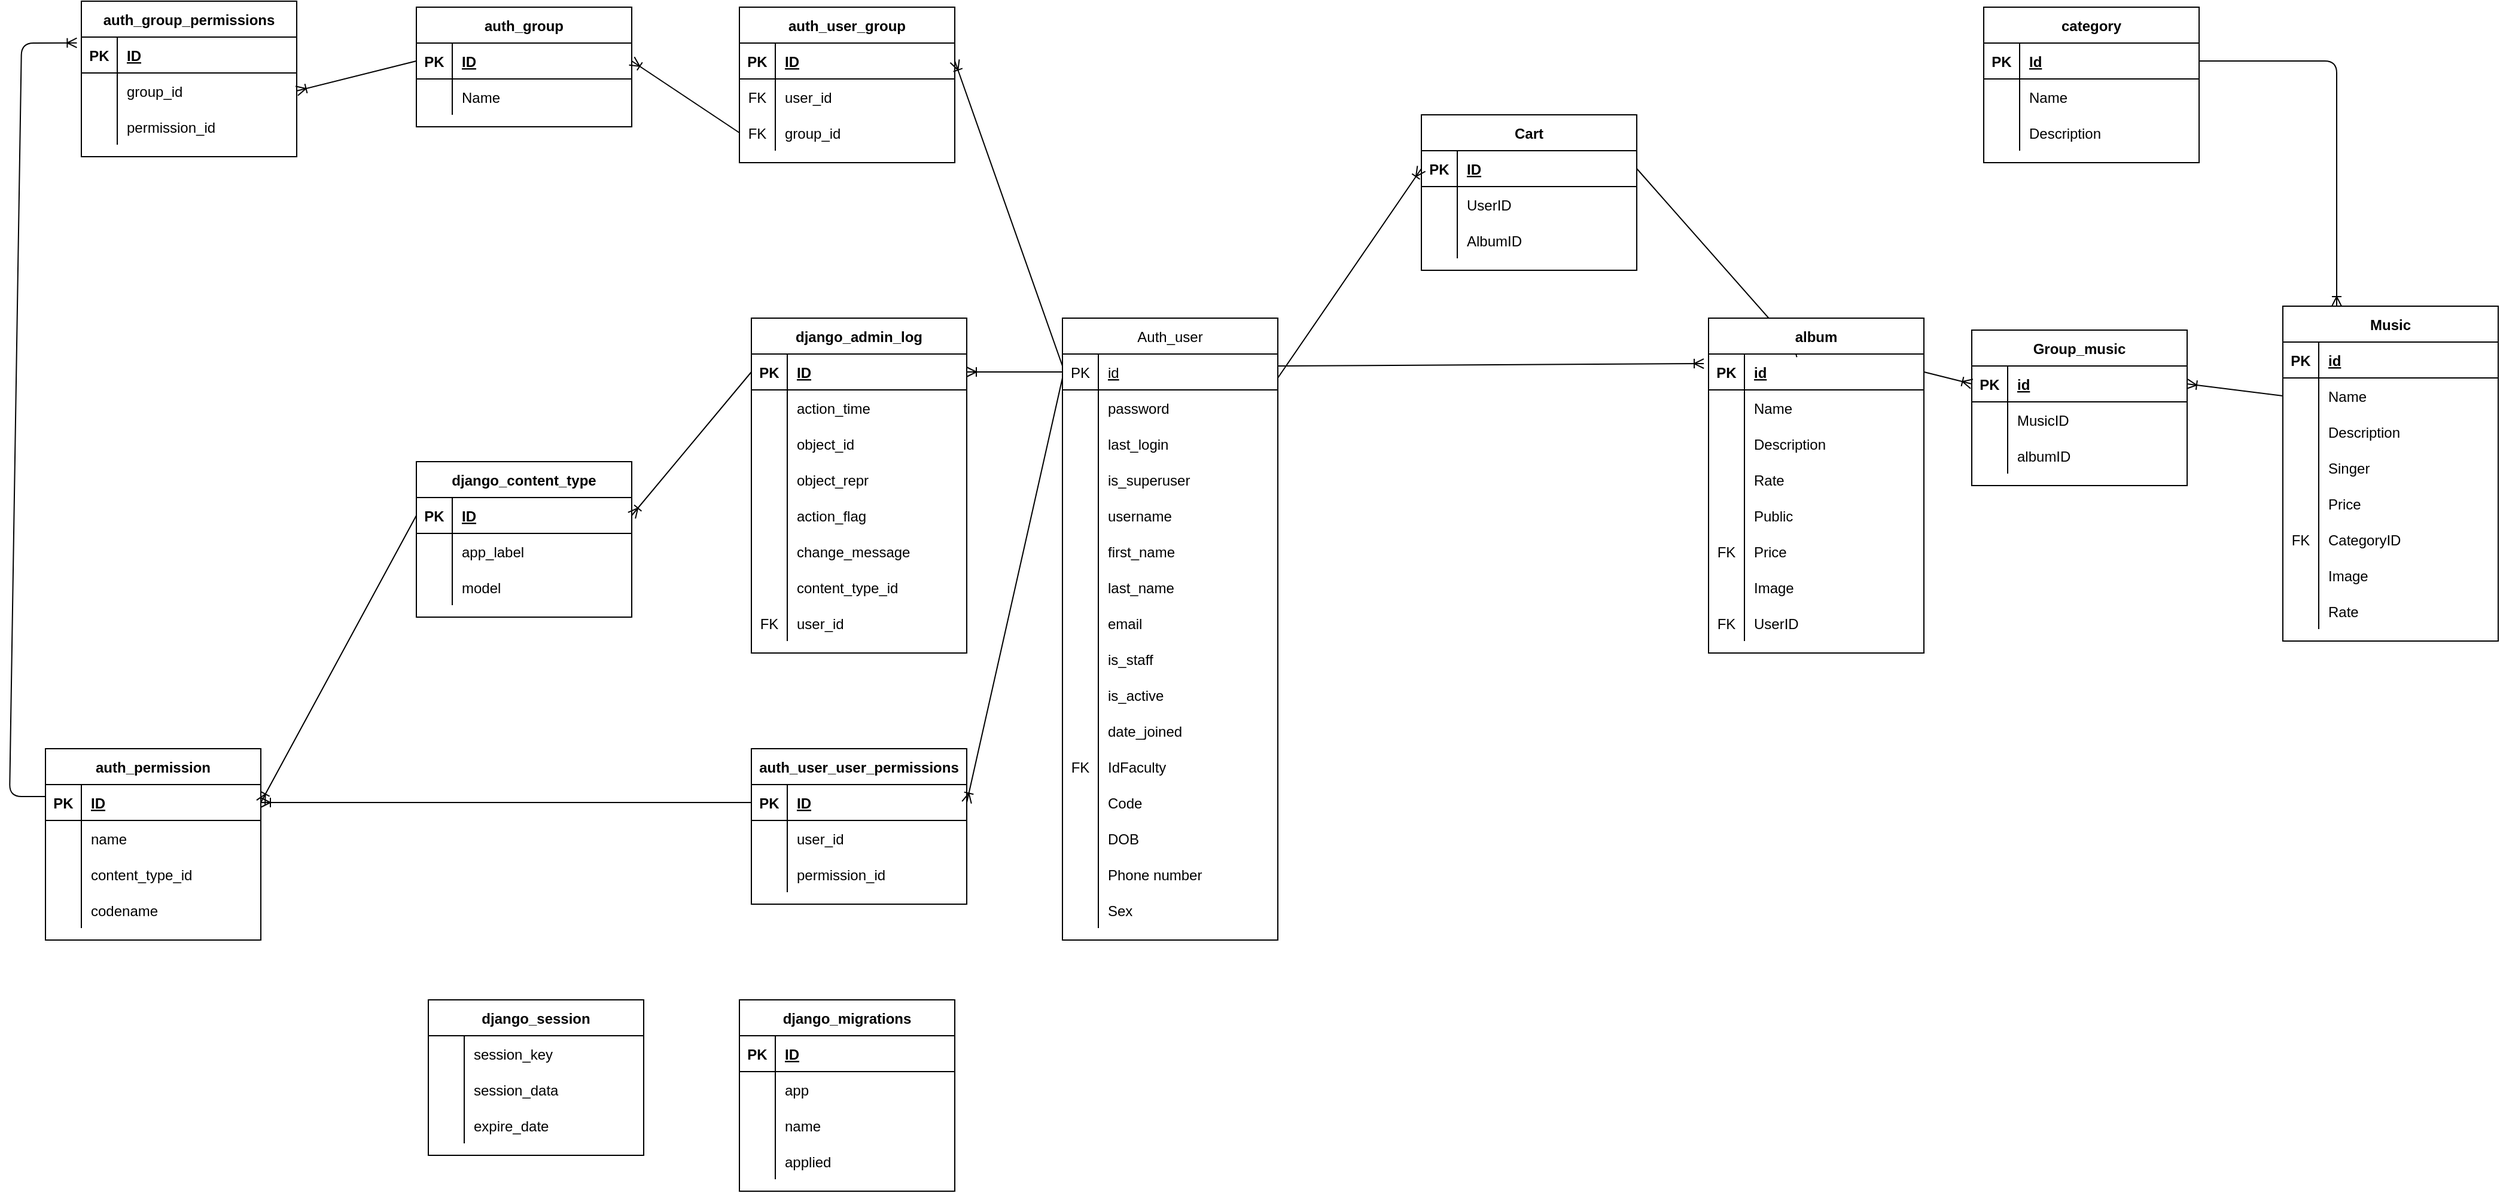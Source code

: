 <mxfile version="14.4.3" type="device"><diagram id="n3yQzTABpZsqWmVxPQo8" name="Page-1"><mxGraphModel dx="2272" dy="1894" grid="1" gridSize="10" guides="1" tooltips="1" connect="1" arrows="1" fold="1" page="1" pageScale="1" pageWidth="850" pageHeight="1100" math="0" shadow="0"><root><mxCell id="0"/><mxCell id="1" parent="0"/><mxCell id="r-v6h7WJir6Gi2qQKUzg-2" value="Auth_user" style="shape=table;startSize=30;container=1;collapsible=1;childLayout=tableLayout;fixedRows=1;rowLines=0;fontStyle=0;align=center;resizeLast=1;" parent="1" vertex="1"><mxGeometry x="460" y="90" width="180" height="520" as="geometry"/></mxCell><mxCell id="r-v6h7WJir6Gi2qQKUzg-3" value="" style="shape=partialRectangle;collapsible=0;dropTarget=0;pointerEvents=0;fillColor=none;top=0;left=0;bottom=1;right=0;points=[[0,0.5],[1,0.5]];portConstraint=eastwest;" parent="r-v6h7WJir6Gi2qQKUzg-2" vertex="1"><mxGeometry y="30" width="180" height="30" as="geometry"/></mxCell><mxCell id="r-v6h7WJir6Gi2qQKUzg-4" value="PK" style="shape=partialRectangle;connectable=0;fillColor=none;top=0;left=0;bottom=0;right=0;fontStyle=0;overflow=hidden;" parent="r-v6h7WJir6Gi2qQKUzg-3" vertex="1"><mxGeometry width="30" height="30" as="geometry"/></mxCell><mxCell id="r-v6h7WJir6Gi2qQKUzg-5" value="id" style="shape=partialRectangle;connectable=0;fillColor=none;top=0;left=0;bottom=0;right=0;align=left;spacingLeft=6;fontStyle=4;overflow=hidden;" parent="r-v6h7WJir6Gi2qQKUzg-3" vertex="1"><mxGeometry x="30" width="150" height="30" as="geometry"/></mxCell><mxCell id="r-v6h7WJir6Gi2qQKUzg-6" value="" style="shape=partialRectangle;collapsible=0;dropTarget=0;pointerEvents=0;fillColor=none;top=0;left=0;bottom=0;right=0;points=[[0,0.5],[1,0.5]];portConstraint=eastwest;" parent="r-v6h7WJir6Gi2qQKUzg-2" vertex="1"><mxGeometry y="60" width="180" height="30" as="geometry"/></mxCell><mxCell id="r-v6h7WJir6Gi2qQKUzg-7" value="" style="shape=partialRectangle;connectable=0;fillColor=none;top=0;left=0;bottom=0;right=0;editable=1;overflow=hidden;" parent="r-v6h7WJir6Gi2qQKUzg-6" vertex="1"><mxGeometry width="30" height="30" as="geometry"/></mxCell><mxCell id="r-v6h7WJir6Gi2qQKUzg-8" value="password" style="shape=partialRectangle;connectable=0;fillColor=none;top=0;left=0;bottom=0;right=0;align=left;spacingLeft=6;overflow=hidden;fontStyle=0" parent="r-v6h7WJir6Gi2qQKUzg-6" vertex="1"><mxGeometry x="30" width="150" height="30" as="geometry"/></mxCell><mxCell id="r-v6h7WJir6Gi2qQKUzg-9" value="" style="shape=partialRectangle;collapsible=0;dropTarget=0;pointerEvents=0;fillColor=none;top=0;left=0;bottom=0;right=0;points=[[0,0.5],[1,0.5]];portConstraint=eastwest;" parent="r-v6h7WJir6Gi2qQKUzg-2" vertex="1"><mxGeometry y="90" width="180" height="30" as="geometry"/></mxCell><mxCell id="r-v6h7WJir6Gi2qQKUzg-10" value="" style="shape=partialRectangle;connectable=0;fillColor=none;top=0;left=0;bottom=0;right=0;editable=1;overflow=hidden;" parent="r-v6h7WJir6Gi2qQKUzg-9" vertex="1"><mxGeometry width="30" height="30" as="geometry"/></mxCell><mxCell id="r-v6h7WJir6Gi2qQKUzg-11" value="last_login" style="shape=partialRectangle;connectable=0;fillColor=none;top=0;left=0;bottom=0;right=0;align=left;spacingLeft=6;overflow=hidden;" parent="r-v6h7WJir6Gi2qQKUzg-9" vertex="1"><mxGeometry x="30" width="150" height="30" as="geometry"/></mxCell><mxCell id="r-v6h7WJir6Gi2qQKUzg-12" value="" style="shape=partialRectangle;collapsible=0;dropTarget=0;pointerEvents=0;fillColor=none;top=0;left=0;bottom=0;right=0;points=[[0,0.5],[1,0.5]];portConstraint=eastwest;" parent="r-v6h7WJir6Gi2qQKUzg-2" vertex="1"><mxGeometry y="120" width="180" height="30" as="geometry"/></mxCell><mxCell id="r-v6h7WJir6Gi2qQKUzg-13" value="" style="shape=partialRectangle;connectable=0;fillColor=none;top=0;left=0;bottom=0;right=0;editable=1;overflow=hidden;" parent="r-v6h7WJir6Gi2qQKUzg-12" vertex="1"><mxGeometry width="30" height="30" as="geometry"/></mxCell><mxCell id="r-v6h7WJir6Gi2qQKUzg-14" value="is_superuser" style="shape=partialRectangle;connectable=0;fillColor=none;top=0;left=0;bottom=0;right=0;align=left;spacingLeft=6;overflow=hidden;" parent="r-v6h7WJir6Gi2qQKUzg-12" vertex="1"><mxGeometry x="30" width="150" height="30" as="geometry"/></mxCell><mxCell id="r-v6h7WJir6Gi2qQKUzg-15" value="" style="shape=partialRectangle;collapsible=0;dropTarget=0;pointerEvents=0;fillColor=none;top=0;left=0;bottom=0;right=0;points=[[0,0.5],[1,0.5]];portConstraint=eastwest;" parent="r-v6h7WJir6Gi2qQKUzg-2" vertex="1"><mxGeometry y="150" width="180" height="30" as="geometry"/></mxCell><mxCell id="r-v6h7WJir6Gi2qQKUzg-16" value="" style="shape=partialRectangle;connectable=0;fillColor=none;top=0;left=0;bottom=0;right=0;editable=1;overflow=hidden;" parent="r-v6h7WJir6Gi2qQKUzg-15" vertex="1"><mxGeometry width="30" height="30" as="geometry"/></mxCell><mxCell id="r-v6h7WJir6Gi2qQKUzg-17" value="username" style="shape=partialRectangle;connectable=0;fillColor=none;top=0;left=0;bottom=0;right=0;align=left;spacingLeft=6;overflow=hidden;" parent="r-v6h7WJir6Gi2qQKUzg-15" vertex="1"><mxGeometry x="30" width="150" height="30" as="geometry"/></mxCell><mxCell id="r-v6h7WJir6Gi2qQKUzg-18" value="" style="shape=partialRectangle;collapsible=0;dropTarget=0;pointerEvents=0;fillColor=none;top=0;left=0;bottom=0;right=0;points=[[0,0.5],[1,0.5]];portConstraint=eastwest;" parent="r-v6h7WJir6Gi2qQKUzg-2" vertex="1"><mxGeometry y="180" width="180" height="30" as="geometry"/></mxCell><mxCell id="r-v6h7WJir6Gi2qQKUzg-19" value="" style="shape=partialRectangle;connectable=0;fillColor=none;top=0;left=0;bottom=0;right=0;editable=1;overflow=hidden;" parent="r-v6h7WJir6Gi2qQKUzg-18" vertex="1"><mxGeometry width="30" height="30" as="geometry"/></mxCell><mxCell id="r-v6h7WJir6Gi2qQKUzg-20" value="first_name" style="shape=partialRectangle;connectable=0;fillColor=none;top=0;left=0;bottom=0;right=0;align=left;spacingLeft=6;overflow=hidden;" parent="r-v6h7WJir6Gi2qQKUzg-18" vertex="1"><mxGeometry x="30" width="150" height="30" as="geometry"/></mxCell><mxCell id="r-v6h7WJir6Gi2qQKUzg-21" value="" style="shape=partialRectangle;collapsible=0;dropTarget=0;pointerEvents=0;fillColor=none;top=0;left=0;bottom=0;right=0;points=[[0,0.5],[1,0.5]];portConstraint=eastwest;" parent="r-v6h7WJir6Gi2qQKUzg-2" vertex="1"><mxGeometry y="210" width="180" height="30" as="geometry"/></mxCell><mxCell id="r-v6h7WJir6Gi2qQKUzg-22" value="" style="shape=partialRectangle;connectable=0;fillColor=none;top=0;left=0;bottom=0;right=0;editable=1;overflow=hidden;" parent="r-v6h7WJir6Gi2qQKUzg-21" vertex="1"><mxGeometry width="30" height="30" as="geometry"/></mxCell><mxCell id="r-v6h7WJir6Gi2qQKUzg-23" value="last_name" style="shape=partialRectangle;connectable=0;fillColor=none;top=0;left=0;bottom=0;right=0;align=left;spacingLeft=6;overflow=hidden;" parent="r-v6h7WJir6Gi2qQKUzg-21" vertex="1"><mxGeometry x="30" width="150" height="30" as="geometry"/></mxCell><mxCell id="r-v6h7WJir6Gi2qQKUzg-24" value="" style="shape=partialRectangle;collapsible=0;dropTarget=0;pointerEvents=0;fillColor=none;top=0;left=0;bottom=0;right=0;points=[[0,0.5],[1,0.5]];portConstraint=eastwest;" parent="r-v6h7WJir6Gi2qQKUzg-2" vertex="1"><mxGeometry y="240" width="180" height="30" as="geometry"/></mxCell><mxCell id="r-v6h7WJir6Gi2qQKUzg-25" value="" style="shape=partialRectangle;connectable=0;fillColor=none;top=0;left=0;bottom=0;right=0;editable=1;overflow=hidden;" parent="r-v6h7WJir6Gi2qQKUzg-24" vertex="1"><mxGeometry width="30" height="30" as="geometry"/></mxCell><mxCell id="r-v6h7WJir6Gi2qQKUzg-26" value="email" style="shape=partialRectangle;connectable=0;fillColor=none;top=0;left=0;bottom=0;right=0;align=left;spacingLeft=6;overflow=hidden;" parent="r-v6h7WJir6Gi2qQKUzg-24" vertex="1"><mxGeometry x="30" width="150" height="30" as="geometry"/></mxCell><mxCell id="r-v6h7WJir6Gi2qQKUzg-27" value="" style="shape=partialRectangle;collapsible=0;dropTarget=0;pointerEvents=0;fillColor=none;top=0;left=0;bottom=0;right=0;points=[[0,0.5],[1,0.5]];portConstraint=eastwest;" parent="r-v6h7WJir6Gi2qQKUzg-2" vertex="1"><mxGeometry y="270" width="180" height="30" as="geometry"/></mxCell><mxCell id="r-v6h7WJir6Gi2qQKUzg-28" value="" style="shape=partialRectangle;connectable=0;fillColor=none;top=0;left=0;bottom=0;right=0;editable=1;overflow=hidden;" parent="r-v6h7WJir6Gi2qQKUzg-27" vertex="1"><mxGeometry width="30" height="30" as="geometry"/></mxCell><mxCell id="r-v6h7WJir6Gi2qQKUzg-29" value="is_staff" style="shape=partialRectangle;connectable=0;fillColor=none;top=0;left=0;bottom=0;right=0;align=left;spacingLeft=6;overflow=hidden;" parent="r-v6h7WJir6Gi2qQKUzg-27" vertex="1"><mxGeometry x="30" width="150" height="30" as="geometry"/></mxCell><mxCell id="r-v6h7WJir6Gi2qQKUzg-30" value="" style="shape=partialRectangle;collapsible=0;dropTarget=0;pointerEvents=0;fillColor=none;top=0;left=0;bottom=0;right=0;points=[[0,0.5],[1,0.5]];portConstraint=eastwest;" parent="r-v6h7WJir6Gi2qQKUzg-2" vertex="1"><mxGeometry y="300" width="180" height="30" as="geometry"/></mxCell><mxCell id="r-v6h7WJir6Gi2qQKUzg-31" value="" style="shape=partialRectangle;connectable=0;fillColor=none;top=0;left=0;bottom=0;right=0;editable=1;overflow=hidden;" parent="r-v6h7WJir6Gi2qQKUzg-30" vertex="1"><mxGeometry width="30" height="30" as="geometry"/></mxCell><mxCell id="r-v6h7WJir6Gi2qQKUzg-32" value="is_active" style="shape=partialRectangle;connectable=0;fillColor=none;top=0;left=0;bottom=0;right=0;align=left;spacingLeft=6;overflow=hidden;" parent="r-v6h7WJir6Gi2qQKUzg-30" vertex="1"><mxGeometry x="30" width="150" height="30" as="geometry"/></mxCell><mxCell id="r-v6h7WJir6Gi2qQKUzg-33" value="" style="shape=partialRectangle;collapsible=0;dropTarget=0;pointerEvents=0;fillColor=none;top=0;left=0;bottom=0;right=0;points=[[0,0.5],[1,0.5]];portConstraint=eastwest;" parent="r-v6h7WJir6Gi2qQKUzg-2" vertex="1"><mxGeometry y="330" width="180" height="30" as="geometry"/></mxCell><mxCell id="r-v6h7WJir6Gi2qQKUzg-34" value="" style="shape=partialRectangle;connectable=0;fillColor=none;top=0;left=0;bottom=0;right=0;editable=1;overflow=hidden;" parent="r-v6h7WJir6Gi2qQKUzg-33" vertex="1"><mxGeometry width="30" height="30" as="geometry"/></mxCell><mxCell id="r-v6h7WJir6Gi2qQKUzg-35" value="date_joined" style="shape=partialRectangle;connectable=0;fillColor=none;top=0;left=0;bottom=0;right=0;align=left;spacingLeft=6;overflow=hidden;" parent="r-v6h7WJir6Gi2qQKUzg-33" vertex="1"><mxGeometry x="30" width="150" height="30" as="geometry"/></mxCell><mxCell id="r-v6h7WJir6Gi2qQKUzg-36" value="" style="shape=partialRectangle;collapsible=0;dropTarget=0;pointerEvents=0;fillColor=none;top=0;left=0;bottom=0;right=0;points=[[0,0.5],[1,0.5]];portConstraint=eastwest;" parent="r-v6h7WJir6Gi2qQKUzg-2" vertex="1"><mxGeometry y="360" width="180" height="30" as="geometry"/></mxCell><mxCell id="r-v6h7WJir6Gi2qQKUzg-37" value="FK" style="shape=partialRectangle;connectable=0;fillColor=none;top=0;left=0;bottom=0;right=0;editable=1;overflow=hidden;" parent="r-v6h7WJir6Gi2qQKUzg-36" vertex="1"><mxGeometry width="30" height="30" as="geometry"/></mxCell><mxCell id="r-v6h7WJir6Gi2qQKUzg-38" value="IdFaculty" style="shape=partialRectangle;connectable=0;fillColor=none;top=0;left=0;bottom=0;right=0;align=left;spacingLeft=6;overflow=hidden;" parent="r-v6h7WJir6Gi2qQKUzg-36" vertex="1"><mxGeometry x="30" width="150" height="30" as="geometry"/></mxCell><mxCell id="r-v6h7WJir6Gi2qQKUzg-39" value="" style="shape=partialRectangle;collapsible=0;dropTarget=0;pointerEvents=0;fillColor=none;top=0;left=0;bottom=0;right=0;points=[[0,0.5],[1,0.5]];portConstraint=eastwest;" parent="r-v6h7WJir6Gi2qQKUzg-2" vertex="1"><mxGeometry y="390" width="180" height="30" as="geometry"/></mxCell><mxCell id="r-v6h7WJir6Gi2qQKUzg-40" value="" style="shape=partialRectangle;connectable=0;fillColor=none;top=0;left=0;bottom=0;right=0;editable=1;overflow=hidden;" parent="r-v6h7WJir6Gi2qQKUzg-39" vertex="1"><mxGeometry width="30" height="30" as="geometry"/></mxCell><mxCell id="r-v6h7WJir6Gi2qQKUzg-41" value="Code" style="shape=partialRectangle;connectable=0;fillColor=none;top=0;left=0;bottom=0;right=0;align=left;spacingLeft=6;overflow=hidden;" parent="r-v6h7WJir6Gi2qQKUzg-39" vertex="1"><mxGeometry x="30" width="150" height="30" as="geometry"/></mxCell><mxCell id="r-v6h7WJir6Gi2qQKUzg-42" value="" style="shape=partialRectangle;collapsible=0;dropTarget=0;pointerEvents=0;fillColor=none;top=0;left=0;bottom=0;right=0;points=[[0,0.5],[1,0.5]];portConstraint=eastwest;" parent="r-v6h7WJir6Gi2qQKUzg-2" vertex="1"><mxGeometry y="420" width="180" height="30" as="geometry"/></mxCell><mxCell id="r-v6h7WJir6Gi2qQKUzg-43" value="" style="shape=partialRectangle;connectable=0;fillColor=none;top=0;left=0;bottom=0;right=0;editable=1;overflow=hidden;" parent="r-v6h7WJir6Gi2qQKUzg-42" vertex="1"><mxGeometry width="30" height="30" as="geometry"/></mxCell><mxCell id="r-v6h7WJir6Gi2qQKUzg-44" value="DOB" style="shape=partialRectangle;connectable=0;fillColor=none;top=0;left=0;bottom=0;right=0;align=left;spacingLeft=6;overflow=hidden;" parent="r-v6h7WJir6Gi2qQKUzg-42" vertex="1"><mxGeometry x="30" width="150" height="30" as="geometry"/></mxCell><mxCell id="r-v6h7WJir6Gi2qQKUzg-45" value="" style="shape=partialRectangle;collapsible=0;dropTarget=0;pointerEvents=0;fillColor=none;top=0;left=0;bottom=0;right=0;points=[[0,0.5],[1,0.5]];portConstraint=eastwest;" parent="r-v6h7WJir6Gi2qQKUzg-2" vertex="1"><mxGeometry y="450" width="180" height="30" as="geometry"/></mxCell><mxCell id="r-v6h7WJir6Gi2qQKUzg-46" value="" style="shape=partialRectangle;connectable=0;fillColor=none;top=0;left=0;bottom=0;right=0;editable=1;overflow=hidden;" parent="r-v6h7WJir6Gi2qQKUzg-45" vertex="1"><mxGeometry width="30" height="30" as="geometry"/></mxCell><mxCell id="r-v6h7WJir6Gi2qQKUzg-47" value="Phone number" style="shape=partialRectangle;connectable=0;fillColor=none;top=0;left=0;bottom=0;right=0;align=left;spacingLeft=6;overflow=hidden;" parent="r-v6h7WJir6Gi2qQKUzg-45" vertex="1"><mxGeometry x="30" width="150" height="30" as="geometry"/></mxCell><mxCell id="r-v6h7WJir6Gi2qQKUzg-48" value="" style="shape=partialRectangle;collapsible=0;dropTarget=0;pointerEvents=0;fillColor=none;top=0;left=0;bottom=0;right=0;points=[[0,0.5],[1,0.5]];portConstraint=eastwest;" parent="r-v6h7WJir6Gi2qQKUzg-2" vertex="1"><mxGeometry y="480" width="180" height="30" as="geometry"/></mxCell><mxCell id="r-v6h7WJir6Gi2qQKUzg-49" value="" style="shape=partialRectangle;connectable=0;fillColor=none;top=0;left=0;bottom=0;right=0;editable=1;overflow=hidden;" parent="r-v6h7WJir6Gi2qQKUzg-48" vertex="1"><mxGeometry width="30" height="30" as="geometry"/></mxCell><mxCell id="r-v6h7WJir6Gi2qQKUzg-50" value="Sex" style="shape=partialRectangle;connectable=0;fillColor=none;top=0;left=0;bottom=0;right=0;align=left;spacingLeft=6;overflow=hidden;" parent="r-v6h7WJir6Gi2qQKUzg-48" vertex="1"><mxGeometry x="30" width="150" height="30" as="geometry"/></mxCell><mxCell id="r-v6h7WJir6Gi2qQKUzg-51" value="django_admin_log" style="shape=table;startSize=30;container=1;collapsible=1;childLayout=tableLayout;fixedRows=1;rowLines=0;fontStyle=1;align=center;resizeLast=1;" parent="1" vertex="1"><mxGeometry x="200" y="90" width="180" height="280" as="geometry"/></mxCell><mxCell id="r-v6h7WJir6Gi2qQKUzg-52" value="" style="shape=partialRectangle;collapsible=0;dropTarget=0;pointerEvents=0;fillColor=none;top=0;left=0;bottom=1;right=0;points=[[0,0.5],[1,0.5]];portConstraint=eastwest;" parent="r-v6h7WJir6Gi2qQKUzg-51" vertex="1"><mxGeometry y="30" width="180" height="30" as="geometry"/></mxCell><mxCell id="r-v6h7WJir6Gi2qQKUzg-53" value="PK" style="shape=partialRectangle;connectable=0;fillColor=none;top=0;left=0;bottom=0;right=0;fontStyle=1;overflow=hidden;" parent="r-v6h7WJir6Gi2qQKUzg-52" vertex="1"><mxGeometry width="30" height="30" as="geometry"/></mxCell><mxCell id="r-v6h7WJir6Gi2qQKUzg-54" value="ID" style="shape=partialRectangle;connectable=0;fillColor=none;top=0;left=0;bottom=0;right=0;align=left;spacingLeft=6;fontStyle=5;overflow=hidden;" parent="r-v6h7WJir6Gi2qQKUzg-52" vertex="1"><mxGeometry x="30" width="150" height="30" as="geometry"/></mxCell><mxCell id="r-v6h7WJir6Gi2qQKUzg-55" value="" style="shape=partialRectangle;collapsible=0;dropTarget=0;pointerEvents=0;fillColor=none;top=0;left=0;bottom=0;right=0;points=[[0,0.5],[1,0.5]];portConstraint=eastwest;" parent="r-v6h7WJir6Gi2qQKUzg-51" vertex="1"><mxGeometry y="60" width="180" height="30" as="geometry"/></mxCell><mxCell id="r-v6h7WJir6Gi2qQKUzg-56" value="" style="shape=partialRectangle;connectable=0;fillColor=none;top=0;left=0;bottom=0;right=0;editable=1;overflow=hidden;" parent="r-v6h7WJir6Gi2qQKUzg-55" vertex="1"><mxGeometry width="30" height="30" as="geometry"/></mxCell><mxCell id="r-v6h7WJir6Gi2qQKUzg-57" value="action_time" style="shape=partialRectangle;connectable=0;fillColor=none;top=0;left=0;bottom=0;right=0;align=left;spacingLeft=6;overflow=hidden;" parent="r-v6h7WJir6Gi2qQKUzg-55" vertex="1"><mxGeometry x="30" width="150" height="30" as="geometry"/></mxCell><mxCell id="r-v6h7WJir6Gi2qQKUzg-58" value="" style="shape=partialRectangle;collapsible=0;dropTarget=0;pointerEvents=0;fillColor=none;top=0;left=0;bottom=0;right=0;points=[[0,0.5],[1,0.5]];portConstraint=eastwest;" parent="r-v6h7WJir6Gi2qQKUzg-51" vertex="1"><mxGeometry y="90" width="180" height="30" as="geometry"/></mxCell><mxCell id="r-v6h7WJir6Gi2qQKUzg-59" value="" style="shape=partialRectangle;connectable=0;fillColor=none;top=0;left=0;bottom=0;right=0;editable=1;overflow=hidden;" parent="r-v6h7WJir6Gi2qQKUzg-58" vertex="1"><mxGeometry width="30" height="30" as="geometry"/></mxCell><mxCell id="r-v6h7WJir6Gi2qQKUzg-60" value="object_id" style="shape=partialRectangle;connectable=0;fillColor=none;top=0;left=0;bottom=0;right=0;align=left;spacingLeft=6;overflow=hidden;" parent="r-v6h7WJir6Gi2qQKUzg-58" vertex="1"><mxGeometry x="30" width="150" height="30" as="geometry"/></mxCell><mxCell id="r-v6h7WJir6Gi2qQKUzg-61" value="" style="shape=partialRectangle;collapsible=0;dropTarget=0;pointerEvents=0;fillColor=none;top=0;left=0;bottom=0;right=0;points=[[0,0.5],[1,0.5]];portConstraint=eastwest;" parent="r-v6h7WJir6Gi2qQKUzg-51" vertex="1"><mxGeometry y="120" width="180" height="30" as="geometry"/></mxCell><mxCell id="r-v6h7WJir6Gi2qQKUzg-62" value="" style="shape=partialRectangle;connectable=0;fillColor=none;top=0;left=0;bottom=0;right=0;editable=1;overflow=hidden;" parent="r-v6h7WJir6Gi2qQKUzg-61" vertex="1"><mxGeometry width="30" height="30" as="geometry"/></mxCell><mxCell id="r-v6h7WJir6Gi2qQKUzg-63" value="object_repr" style="shape=partialRectangle;connectable=0;fillColor=none;top=0;left=0;bottom=0;right=0;align=left;spacingLeft=6;overflow=hidden;" parent="r-v6h7WJir6Gi2qQKUzg-61" vertex="1"><mxGeometry x="30" width="150" height="30" as="geometry"/></mxCell><mxCell id="r-v6h7WJir6Gi2qQKUzg-64" value="" style="shape=partialRectangle;collapsible=0;dropTarget=0;pointerEvents=0;fillColor=none;top=0;left=0;bottom=0;right=0;points=[[0,0.5],[1,0.5]];portConstraint=eastwest;" parent="r-v6h7WJir6Gi2qQKUzg-51" vertex="1"><mxGeometry y="150" width="180" height="30" as="geometry"/></mxCell><mxCell id="r-v6h7WJir6Gi2qQKUzg-65" value="" style="shape=partialRectangle;connectable=0;fillColor=none;top=0;left=0;bottom=0;right=0;editable=1;overflow=hidden;" parent="r-v6h7WJir6Gi2qQKUzg-64" vertex="1"><mxGeometry width="30" height="30" as="geometry"/></mxCell><mxCell id="r-v6h7WJir6Gi2qQKUzg-66" value="action_flag" style="shape=partialRectangle;connectable=0;fillColor=none;top=0;left=0;bottom=0;right=0;align=left;spacingLeft=6;overflow=hidden;" parent="r-v6h7WJir6Gi2qQKUzg-64" vertex="1"><mxGeometry x="30" width="150" height="30" as="geometry"/></mxCell><mxCell id="r-v6h7WJir6Gi2qQKUzg-67" value="" style="shape=partialRectangle;collapsible=0;dropTarget=0;pointerEvents=0;fillColor=none;top=0;left=0;bottom=0;right=0;points=[[0,0.5],[1,0.5]];portConstraint=eastwest;" parent="r-v6h7WJir6Gi2qQKUzg-51" vertex="1"><mxGeometry y="180" width="180" height="30" as="geometry"/></mxCell><mxCell id="r-v6h7WJir6Gi2qQKUzg-68" value="" style="shape=partialRectangle;connectable=0;fillColor=none;top=0;left=0;bottom=0;right=0;editable=1;overflow=hidden;" parent="r-v6h7WJir6Gi2qQKUzg-67" vertex="1"><mxGeometry width="30" height="30" as="geometry"/></mxCell><mxCell id="r-v6h7WJir6Gi2qQKUzg-69" value="change_message" style="shape=partialRectangle;connectable=0;fillColor=none;top=0;left=0;bottom=0;right=0;align=left;spacingLeft=6;overflow=hidden;" parent="r-v6h7WJir6Gi2qQKUzg-67" vertex="1"><mxGeometry x="30" width="150" height="30" as="geometry"/></mxCell><mxCell id="r-v6h7WJir6Gi2qQKUzg-70" value="" style="shape=partialRectangle;collapsible=0;dropTarget=0;pointerEvents=0;fillColor=none;top=0;left=0;bottom=0;right=0;points=[[0,0.5],[1,0.5]];portConstraint=eastwest;" parent="r-v6h7WJir6Gi2qQKUzg-51" vertex="1"><mxGeometry y="210" width="180" height="30" as="geometry"/></mxCell><mxCell id="r-v6h7WJir6Gi2qQKUzg-71" value="" style="shape=partialRectangle;connectable=0;fillColor=none;top=0;left=0;bottom=0;right=0;editable=1;overflow=hidden;" parent="r-v6h7WJir6Gi2qQKUzg-70" vertex="1"><mxGeometry width="30" height="30" as="geometry"/></mxCell><mxCell id="r-v6h7WJir6Gi2qQKUzg-72" value="content_type_id" style="shape=partialRectangle;connectable=0;fillColor=none;top=0;left=0;bottom=0;right=0;align=left;spacingLeft=6;overflow=hidden;" parent="r-v6h7WJir6Gi2qQKUzg-70" vertex="1"><mxGeometry x="30" width="150" height="30" as="geometry"/></mxCell><mxCell id="r-v6h7WJir6Gi2qQKUzg-73" value="" style="shape=partialRectangle;collapsible=0;dropTarget=0;pointerEvents=0;fillColor=none;top=0;left=0;bottom=0;right=0;points=[[0,0.5],[1,0.5]];portConstraint=eastwest;" parent="r-v6h7WJir6Gi2qQKUzg-51" vertex="1"><mxGeometry y="240" width="180" height="30" as="geometry"/></mxCell><mxCell id="r-v6h7WJir6Gi2qQKUzg-74" value="FK" style="shape=partialRectangle;connectable=0;fillColor=none;top=0;left=0;bottom=0;right=0;editable=1;overflow=hidden;" parent="r-v6h7WJir6Gi2qQKUzg-73" vertex="1"><mxGeometry width="30" height="30" as="geometry"/></mxCell><mxCell id="r-v6h7WJir6Gi2qQKUzg-75" value="user_id" style="shape=partialRectangle;connectable=0;fillColor=none;top=0;left=0;bottom=0;right=0;align=left;spacingLeft=6;overflow=hidden;" parent="r-v6h7WJir6Gi2qQKUzg-73" vertex="1"><mxGeometry x="30" width="150" height="30" as="geometry"/></mxCell><mxCell id="r-v6h7WJir6Gi2qQKUzg-76" value="" style="fontSize=12;html=1;endArrow=ERoneToMany;exitX=0;exitY=0.5;exitDx=0;exitDy=0;entryX=1;entryY=0.5;entryDx=0;entryDy=0;" parent="1" source="r-v6h7WJir6Gi2qQKUzg-3" target="r-v6h7WJir6Gi2qQKUzg-52" edge="1"><mxGeometry width="100" height="100" relative="1" as="geometry"><mxPoint x="190" y="570" as="sourcePoint"/><mxPoint x="290" y="470" as="targetPoint"/></mxGeometry></mxCell><mxCell id="r-v6h7WJir6Gi2qQKUzg-77" value="auth_user_group" style="shape=table;startSize=30;container=1;collapsible=1;childLayout=tableLayout;fixedRows=1;rowLines=0;fontStyle=1;align=center;resizeLast=1;" parent="1" vertex="1"><mxGeometry x="190" y="-170" width="180" height="130" as="geometry"/></mxCell><mxCell id="r-v6h7WJir6Gi2qQKUzg-78" value="" style="shape=partialRectangle;collapsible=0;dropTarget=0;pointerEvents=0;fillColor=none;top=0;left=0;bottom=1;right=0;points=[[0,0.5],[1,0.5]];portConstraint=eastwest;" parent="r-v6h7WJir6Gi2qQKUzg-77" vertex="1"><mxGeometry y="30" width="180" height="30" as="geometry"/></mxCell><mxCell id="r-v6h7WJir6Gi2qQKUzg-79" value="PK" style="shape=partialRectangle;connectable=0;fillColor=none;top=0;left=0;bottom=0;right=0;fontStyle=1;overflow=hidden;" parent="r-v6h7WJir6Gi2qQKUzg-78" vertex="1"><mxGeometry width="30" height="30" as="geometry"/></mxCell><mxCell id="r-v6h7WJir6Gi2qQKUzg-80" value="ID" style="shape=partialRectangle;connectable=0;fillColor=none;top=0;left=0;bottom=0;right=0;align=left;spacingLeft=6;fontStyle=5;overflow=hidden;" parent="r-v6h7WJir6Gi2qQKUzg-78" vertex="1"><mxGeometry x="30" width="150" height="30" as="geometry"/></mxCell><mxCell id="r-v6h7WJir6Gi2qQKUzg-81" value="" style="shape=partialRectangle;collapsible=0;dropTarget=0;pointerEvents=0;fillColor=none;top=0;left=0;bottom=0;right=0;points=[[0,0.5],[1,0.5]];portConstraint=eastwest;" parent="r-v6h7WJir6Gi2qQKUzg-77" vertex="1"><mxGeometry y="60" width="180" height="30" as="geometry"/></mxCell><mxCell id="r-v6h7WJir6Gi2qQKUzg-82" value="FK" style="shape=partialRectangle;connectable=0;fillColor=none;top=0;left=0;bottom=0;right=0;editable=1;overflow=hidden;" parent="r-v6h7WJir6Gi2qQKUzg-81" vertex="1"><mxGeometry width="30" height="30" as="geometry"/></mxCell><mxCell id="r-v6h7WJir6Gi2qQKUzg-83" value="user_id" style="shape=partialRectangle;connectable=0;fillColor=none;top=0;left=0;bottom=0;right=0;align=left;spacingLeft=6;overflow=hidden;" parent="r-v6h7WJir6Gi2qQKUzg-81" vertex="1"><mxGeometry x="30" width="150" height="30" as="geometry"/></mxCell><mxCell id="r-v6h7WJir6Gi2qQKUzg-84" value="" style="shape=partialRectangle;collapsible=0;dropTarget=0;pointerEvents=0;fillColor=none;top=0;left=0;bottom=0;right=0;points=[[0,0.5],[1,0.5]];portConstraint=eastwest;" parent="r-v6h7WJir6Gi2qQKUzg-77" vertex="1"><mxGeometry y="90" width="180" height="30" as="geometry"/></mxCell><mxCell id="r-v6h7WJir6Gi2qQKUzg-85" value="FK" style="shape=partialRectangle;connectable=0;fillColor=none;top=0;left=0;bottom=0;right=0;editable=1;overflow=hidden;" parent="r-v6h7WJir6Gi2qQKUzg-84" vertex="1"><mxGeometry width="30" height="30" as="geometry"/></mxCell><mxCell id="r-v6h7WJir6Gi2qQKUzg-86" value="group_id" style="shape=partialRectangle;connectable=0;fillColor=none;top=0;left=0;bottom=0;right=0;align=left;spacingLeft=6;overflow=hidden;" parent="r-v6h7WJir6Gi2qQKUzg-84" vertex="1"><mxGeometry x="30" width="150" height="30" as="geometry"/></mxCell><mxCell id="r-v6h7WJir6Gi2qQKUzg-87" value="" style="fontSize=12;html=1;endArrow=ERoneToMany;entryX=1;entryY=0.5;entryDx=0;entryDy=0;" parent="1" target="r-v6h7WJir6Gi2qQKUzg-78" edge="1"><mxGeometry width="100" height="100" relative="1" as="geometry"><mxPoint x="460" y="130" as="sourcePoint"/><mxPoint x="390" y="145" as="targetPoint"/></mxGeometry></mxCell><mxCell id="r-v6h7WJir6Gi2qQKUzg-88" value="auth_user_user_permissions" style="shape=table;startSize=30;container=1;collapsible=1;childLayout=tableLayout;fixedRows=1;rowLines=0;fontStyle=1;align=center;resizeLast=1;" parent="1" vertex="1"><mxGeometry x="200" y="450" width="180" height="130" as="geometry"/></mxCell><mxCell id="r-v6h7WJir6Gi2qQKUzg-89" value="" style="shape=partialRectangle;collapsible=0;dropTarget=0;pointerEvents=0;fillColor=none;top=0;left=0;bottom=1;right=0;points=[[0,0.5],[1,0.5]];portConstraint=eastwest;" parent="r-v6h7WJir6Gi2qQKUzg-88" vertex="1"><mxGeometry y="30" width="180" height="30" as="geometry"/></mxCell><mxCell id="r-v6h7WJir6Gi2qQKUzg-90" value="PK" style="shape=partialRectangle;connectable=0;fillColor=none;top=0;left=0;bottom=0;right=0;fontStyle=1;overflow=hidden;" parent="r-v6h7WJir6Gi2qQKUzg-89" vertex="1"><mxGeometry width="30" height="30" as="geometry"/></mxCell><mxCell id="r-v6h7WJir6Gi2qQKUzg-91" value="ID" style="shape=partialRectangle;connectable=0;fillColor=none;top=0;left=0;bottom=0;right=0;align=left;spacingLeft=6;fontStyle=5;overflow=hidden;" parent="r-v6h7WJir6Gi2qQKUzg-89" vertex="1"><mxGeometry x="30" width="150" height="30" as="geometry"/></mxCell><mxCell id="r-v6h7WJir6Gi2qQKUzg-92" value="" style="shape=partialRectangle;collapsible=0;dropTarget=0;pointerEvents=0;fillColor=none;top=0;left=0;bottom=0;right=0;points=[[0,0.5],[1,0.5]];portConstraint=eastwest;" parent="r-v6h7WJir6Gi2qQKUzg-88" vertex="1"><mxGeometry y="60" width="180" height="30" as="geometry"/></mxCell><mxCell id="r-v6h7WJir6Gi2qQKUzg-93" value="" style="shape=partialRectangle;connectable=0;fillColor=none;top=0;left=0;bottom=0;right=0;editable=1;overflow=hidden;" parent="r-v6h7WJir6Gi2qQKUzg-92" vertex="1"><mxGeometry width="30" height="30" as="geometry"/></mxCell><mxCell id="r-v6h7WJir6Gi2qQKUzg-94" value="user_id" style="shape=partialRectangle;connectable=0;fillColor=none;top=0;left=0;bottom=0;right=0;align=left;spacingLeft=6;overflow=hidden;" parent="r-v6h7WJir6Gi2qQKUzg-92" vertex="1"><mxGeometry x="30" width="150" height="30" as="geometry"/></mxCell><mxCell id="r-v6h7WJir6Gi2qQKUzg-95" value="" style="shape=partialRectangle;collapsible=0;dropTarget=0;pointerEvents=0;fillColor=none;top=0;left=0;bottom=0;right=0;points=[[0,0.5],[1,0.5]];portConstraint=eastwest;" parent="r-v6h7WJir6Gi2qQKUzg-88" vertex="1"><mxGeometry y="90" width="180" height="30" as="geometry"/></mxCell><mxCell id="r-v6h7WJir6Gi2qQKUzg-96" value="" style="shape=partialRectangle;connectable=0;fillColor=none;top=0;left=0;bottom=0;right=0;editable=1;overflow=hidden;" parent="r-v6h7WJir6Gi2qQKUzg-95" vertex="1"><mxGeometry width="30" height="30" as="geometry"/></mxCell><mxCell id="r-v6h7WJir6Gi2qQKUzg-97" value="permission_id" style="shape=partialRectangle;connectable=0;fillColor=none;top=0;left=0;bottom=0;right=0;align=left;spacingLeft=6;overflow=hidden;" parent="r-v6h7WJir6Gi2qQKUzg-95" vertex="1"><mxGeometry x="30" width="150" height="30" as="geometry"/></mxCell><mxCell id="r-v6h7WJir6Gi2qQKUzg-98" value="" style="fontSize=12;html=1;endArrow=ERoneToMany;entryX=1;entryY=0.5;entryDx=0;entryDy=0;" parent="1" target="r-v6h7WJir6Gi2qQKUzg-89" edge="1"><mxGeometry width="100" height="100" relative="1" as="geometry"><mxPoint x="460" y="140" as="sourcePoint"/><mxPoint x="390" y="145" as="targetPoint"/></mxGeometry></mxCell><mxCell id="r-v6h7WJir6Gi2qQKUzg-99" value="auth_permission" style="shape=table;startSize=30;container=1;collapsible=1;childLayout=tableLayout;fixedRows=1;rowLines=0;fontStyle=1;align=center;resizeLast=1;" parent="1" vertex="1"><mxGeometry x="-390" y="450" width="180" height="160" as="geometry"/></mxCell><mxCell id="r-v6h7WJir6Gi2qQKUzg-100" value="" style="shape=partialRectangle;collapsible=0;dropTarget=0;pointerEvents=0;fillColor=none;top=0;left=0;bottom=1;right=0;points=[[0,0.5],[1,0.5]];portConstraint=eastwest;" parent="r-v6h7WJir6Gi2qQKUzg-99" vertex="1"><mxGeometry y="30" width="180" height="30" as="geometry"/></mxCell><mxCell id="r-v6h7WJir6Gi2qQKUzg-101" value="PK" style="shape=partialRectangle;connectable=0;fillColor=none;top=0;left=0;bottom=0;right=0;fontStyle=1;overflow=hidden;" parent="r-v6h7WJir6Gi2qQKUzg-100" vertex="1"><mxGeometry width="30" height="30" as="geometry"/></mxCell><mxCell id="r-v6h7WJir6Gi2qQKUzg-102" value="ID" style="shape=partialRectangle;connectable=0;fillColor=none;top=0;left=0;bottom=0;right=0;align=left;spacingLeft=6;fontStyle=5;overflow=hidden;" parent="r-v6h7WJir6Gi2qQKUzg-100" vertex="1"><mxGeometry x="30" width="150" height="30" as="geometry"/></mxCell><mxCell id="r-v6h7WJir6Gi2qQKUzg-103" value="" style="shape=partialRectangle;collapsible=0;dropTarget=0;pointerEvents=0;fillColor=none;top=0;left=0;bottom=0;right=0;points=[[0,0.5],[1,0.5]];portConstraint=eastwest;" parent="r-v6h7WJir6Gi2qQKUzg-99" vertex="1"><mxGeometry y="60" width="180" height="30" as="geometry"/></mxCell><mxCell id="r-v6h7WJir6Gi2qQKUzg-104" value="" style="shape=partialRectangle;connectable=0;fillColor=none;top=0;left=0;bottom=0;right=0;editable=1;overflow=hidden;" parent="r-v6h7WJir6Gi2qQKUzg-103" vertex="1"><mxGeometry width="30" height="30" as="geometry"/></mxCell><mxCell id="r-v6h7WJir6Gi2qQKUzg-105" value="name" style="shape=partialRectangle;connectable=0;fillColor=none;top=0;left=0;bottom=0;right=0;align=left;spacingLeft=6;overflow=hidden;" parent="r-v6h7WJir6Gi2qQKUzg-103" vertex="1"><mxGeometry x="30" width="150" height="30" as="geometry"/></mxCell><mxCell id="r-v6h7WJir6Gi2qQKUzg-106" value="" style="shape=partialRectangle;collapsible=0;dropTarget=0;pointerEvents=0;fillColor=none;top=0;left=0;bottom=0;right=0;points=[[0,0.5],[1,0.5]];portConstraint=eastwest;" parent="r-v6h7WJir6Gi2qQKUzg-99" vertex="1"><mxGeometry y="90" width="180" height="30" as="geometry"/></mxCell><mxCell id="r-v6h7WJir6Gi2qQKUzg-107" value="" style="shape=partialRectangle;connectable=0;fillColor=none;top=0;left=0;bottom=0;right=0;editable=1;overflow=hidden;" parent="r-v6h7WJir6Gi2qQKUzg-106" vertex="1"><mxGeometry width="30" height="30" as="geometry"/></mxCell><mxCell id="r-v6h7WJir6Gi2qQKUzg-108" value="content_type_id" style="shape=partialRectangle;connectable=0;fillColor=none;top=0;left=0;bottom=0;right=0;align=left;spacingLeft=6;overflow=hidden;" parent="r-v6h7WJir6Gi2qQKUzg-106" vertex="1"><mxGeometry x="30" width="150" height="30" as="geometry"/></mxCell><mxCell id="r-v6h7WJir6Gi2qQKUzg-109" value="" style="shape=partialRectangle;collapsible=0;dropTarget=0;pointerEvents=0;fillColor=none;top=0;left=0;bottom=0;right=0;points=[[0,0.5],[1,0.5]];portConstraint=eastwest;" parent="r-v6h7WJir6Gi2qQKUzg-99" vertex="1"><mxGeometry y="120" width="180" height="30" as="geometry"/></mxCell><mxCell id="r-v6h7WJir6Gi2qQKUzg-110" value="" style="shape=partialRectangle;connectable=0;fillColor=none;top=0;left=0;bottom=0;right=0;editable=1;overflow=hidden;" parent="r-v6h7WJir6Gi2qQKUzg-109" vertex="1"><mxGeometry width="30" height="30" as="geometry"/></mxCell><mxCell id="r-v6h7WJir6Gi2qQKUzg-111" value="codename" style="shape=partialRectangle;connectable=0;fillColor=none;top=0;left=0;bottom=0;right=0;align=left;spacingLeft=6;overflow=hidden;" parent="r-v6h7WJir6Gi2qQKUzg-109" vertex="1"><mxGeometry x="30" width="150" height="30" as="geometry"/></mxCell><mxCell id="r-v6h7WJir6Gi2qQKUzg-112" value="" style="fontSize=12;html=1;endArrow=ERoneToMany;entryX=1;entryY=0.5;entryDx=0;entryDy=0;exitX=0;exitY=0.5;exitDx=0;exitDy=0;" parent="1" source="r-v6h7WJir6Gi2qQKUzg-89" target="r-v6h7WJir6Gi2qQKUzg-100" edge="1"><mxGeometry width="100" height="100" relative="1" as="geometry"><mxPoint x="470" y="150" as="sourcePoint"/><mxPoint x="390" y="505" as="targetPoint"/></mxGeometry></mxCell><mxCell id="r-v6h7WJir6Gi2qQKUzg-113" value="django_content_type" style="shape=table;startSize=30;container=1;collapsible=1;childLayout=tableLayout;fixedRows=1;rowLines=0;fontStyle=1;align=center;resizeLast=1;" parent="1" vertex="1"><mxGeometry x="-80" y="210" width="180" height="130" as="geometry"/></mxCell><mxCell id="r-v6h7WJir6Gi2qQKUzg-114" value="" style="shape=partialRectangle;collapsible=0;dropTarget=0;pointerEvents=0;fillColor=none;top=0;left=0;bottom=1;right=0;points=[[0,0.5],[1,0.5]];portConstraint=eastwest;" parent="r-v6h7WJir6Gi2qQKUzg-113" vertex="1"><mxGeometry y="30" width="180" height="30" as="geometry"/></mxCell><mxCell id="r-v6h7WJir6Gi2qQKUzg-115" value="PK" style="shape=partialRectangle;connectable=0;fillColor=none;top=0;left=0;bottom=0;right=0;fontStyle=1;overflow=hidden;" parent="r-v6h7WJir6Gi2qQKUzg-114" vertex="1"><mxGeometry width="30" height="30" as="geometry"/></mxCell><mxCell id="r-v6h7WJir6Gi2qQKUzg-116" value="ID" style="shape=partialRectangle;connectable=0;fillColor=none;top=0;left=0;bottom=0;right=0;align=left;spacingLeft=6;fontStyle=5;overflow=hidden;" parent="r-v6h7WJir6Gi2qQKUzg-114" vertex="1"><mxGeometry x="30" width="150" height="30" as="geometry"/></mxCell><mxCell id="r-v6h7WJir6Gi2qQKUzg-117" value="" style="shape=partialRectangle;collapsible=0;dropTarget=0;pointerEvents=0;fillColor=none;top=0;left=0;bottom=0;right=0;points=[[0,0.5],[1,0.5]];portConstraint=eastwest;" parent="r-v6h7WJir6Gi2qQKUzg-113" vertex="1"><mxGeometry y="60" width="180" height="30" as="geometry"/></mxCell><mxCell id="r-v6h7WJir6Gi2qQKUzg-118" value="" style="shape=partialRectangle;connectable=0;fillColor=none;top=0;left=0;bottom=0;right=0;editable=1;overflow=hidden;" parent="r-v6h7WJir6Gi2qQKUzg-117" vertex="1"><mxGeometry width="30" height="30" as="geometry"/></mxCell><mxCell id="r-v6h7WJir6Gi2qQKUzg-119" value="app_label" style="shape=partialRectangle;connectable=0;fillColor=none;top=0;left=0;bottom=0;right=0;align=left;spacingLeft=6;overflow=hidden;" parent="r-v6h7WJir6Gi2qQKUzg-117" vertex="1"><mxGeometry x="30" width="150" height="30" as="geometry"/></mxCell><mxCell id="r-v6h7WJir6Gi2qQKUzg-120" value="" style="shape=partialRectangle;collapsible=0;dropTarget=0;pointerEvents=0;fillColor=none;top=0;left=0;bottom=0;right=0;points=[[0,0.5],[1,0.5]];portConstraint=eastwest;" parent="r-v6h7WJir6Gi2qQKUzg-113" vertex="1"><mxGeometry y="90" width="180" height="30" as="geometry"/></mxCell><mxCell id="r-v6h7WJir6Gi2qQKUzg-121" value="" style="shape=partialRectangle;connectable=0;fillColor=none;top=0;left=0;bottom=0;right=0;editable=1;overflow=hidden;" parent="r-v6h7WJir6Gi2qQKUzg-120" vertex="1"><mxGeometry width="30" height="30" as="geometry"/></mxCell><mxCell id="r-v6h7WJir6Gi2qQKUzg-122" value="model" style="shape=partialRectangle;connectable=0;fillColor=none;top=0;left=0;bottom=0;right=0;align=left;spacingLeft=6;overflow=hidden;" parent="r-v6h7WJir6Gi2qQKUzg-120" vertex="1"><mxGeometry x="30" width="150" height="30" as="geometry"/></mxCell><mxCell id="r-v6h7WJir6Gi2qQKUzg-123" value="" style="fontSize=12;html=1;endArrow=ERoneToMany;exitX=0;exitY=0.5;exitDx=0;exitDy=0;entryX=1;entryY=0.5;entryDx=0;entryDy=0;" parent="1" source="r-v6h7WJir6Gi2qQKUzg-52" target="r-v6h7WJir6Gi2qQKUzg-114" edge="1"><mxGeometry width="100" height="100" relative="1" as="geometry"><mxPoint x="-400" y="420" as="sourcePoint"/><mxPoint x="-300" y="320" as="targetPoint"/></mxGeometry></mxCell><mxCell id="r-v6h7WJir6Gi2qQKUzg-124" value="" style="fontSize=12;html=1;endArrow=ERoneToMany;exitX=0;exitY=0.5;exitDx=0;exitDy=0;entryX=1;entryY=0.5;entryDx=0;entryDy=0;" parent="1" source="r-v6h7WJir6Gi2qQKUzg-114" target="r-v6h7WJir6Gi2qQKUzg-100" edge="1"><mxGeometry width="100" height="100" relative="1" as="geometry"><mxPoint x="210" y="145" as="sourcePoint"/><mxPoint x="110" y="265" as="targetPoint"/></mxGeometry></mxCell><mxCell id="r-v6h7WJir6Gi2qQKUzg-125" value="auth_group_permissions" style="shape=table;startSize=30;container=1;collapsible=1;childLayout=tableLayout;fixedRows=1;rowLines=0;fontStyle=1;align=center;resizeLast=1;" parent="1" vertex="1"><mxGeometry x="-360" y="-175" width="180" height="130" as="geometry"/></mxCell><mxCell id="r-v6h7WJir6Gi2qQKUzg-126" value="" style="shape=partialRectangle;collapsible=0;dropTarget=0;pointerEvents=0;fillColor=none;top=0;left=0;bottom=1;right=0;points=[[0,0.5],[1,0.5]];portConstraint=eastwest;" parent="r-v6h7WJir6Gi2qQKUzg-125" vertex="1"><mxGeometry y="30" width="180" height="30" as="geometry"/></mxCell><mxCell id="r-v6h7WJir6Gi2qQKUzg-127" value="PK" style="shape=partialRectangle;connectable=0;fillColor=none;top=0;left=0;bottom=0;right=0;fontStyle=1;overflow=hidden;" parent="r-v6h7WJir6Gi2qQKUzg-126" vertex="1"><mxGeometry width="30" height="30" as="geometry"/></mxCell><mxCell id="r-v6h7WJir6Gi2qQKUzg-128" value="ID" style="shape=partialRectangle;connectable=0;fillColor=none;top=0;left=0;bottom=0;right=0;align=left;spacingLeft=6;fontStyle=5;overflow=hidden;" parent="r-v6h7WJir6Gi2qQKUzg-126" vertex="1"><mxGeometry x="30" width="150" height="30" as="geometry"/></mxCell><mxCell id="r-v6h7WJir6Gi2qQKUzg-129" value="" style="shape=partialRectangle;collapsible=0;dropTarget=0;pointerEvents=0;fillColor=none;top=0;left=0;bottom=0;right=0;points=[[0,0.5],[1,0.5]];portConstraint=eastwest;" parent="r-v6h7WJir6Gi2qQKUzg-125" vertex="1"><mxGeometry y="60" width="180" height="30" as="geometry"/></mxCell><mxCell id="r-v6h7WJir6Gi2qQKUzg-130" value="" style="shape=partialRectangle;connectable=0;fillColor=none;top=0;left=0;bottom=0;right=0;editable=1;overflow=hidden;" parent="r-v6h7WJir6Gi2qQKUzg-129" vertex="1"><mxGeometry width="30" height="30" as="geometry"/></mxCell><mxCell id="r-v6h7WJir6Gi2qQKUzg-131" value="group_id" style="shape=partialRectangle;connectable=0;fillColor=none;top=0;left=0;bottom=0;right=0;align=left;spacingLeft=6;overflow=hidden;" parent="r-v6h7WJir6Gi2qQKUzg-129" vertex="1"><mxGeometry x="30" width="150" height="30" as="geometry"/></mxCell><mxCell id="r-v6h7WJir6Gi2qQKUzg-132" value="" style="shape=partialRectangle;collapsible=0;dropTarget=0;pointerEvents=0;fillColor=none;top=0;left=0;bottom=0;right=0;points=[[0,0.5],[1,0.5]];portConstraint=eastwest;" parent="r-v6h7WJir6Gi2qQKUzg-125" vertex="1"><mxGeometry y="90" width="180" height="30" as="geometry"/></mxCell><mxCell id="r-v6h7WJir6Gi2qQKUzg-133" value="" style="shape=partialRectangle;connectable=0;fillColor=none;top=0;left=0;bottom=0;right=0;editable=1;overflow=hidden;" parent="r-v6h7WJir6Gi2qQKUzg-132" vertex="1"><mxGeometry width="30" height="30" as="geometry"/></mxCell><mxCell id="r-v6h7WJir6Gi2qQKUzg-134" value="permission_id" style="shape=partialRectangle;connectable=0;fillColor=none;top=0;left=0;bottom=0;right=0;align=left;spacingLeft=6;overflow=hidden;" parent="r-v6h7WJir6Gi2qQKUzg-132" vertex="1"><mxGeometry x="30" width="150" height="30" as="geometry"/></mxCell><mxCell id="r-v6h7WJir6Gi2qQKUzg-135" value="" style="fontSize=12;html=1;endArrow=none;entryX=0;entryY=0.25;entryDx=0;entryDy=0;exitX=-0.021;exitY=0.162;exitDx=0;exitDy=0;exitPerimeter=0;endFill=0;startArrow=ERoneToMany;startFill=0;" parent="1" source="r-v6h7WJir6Gi2qQKUzg-126" target="r-v6h7WJir6Gi2qQKUzg-99" edge="1"><mxGeometry width="100" height="100" relative="1" as="geometry"><mxPoint x="-280" y="240" as="sourcePoint"/><mxPoint x="-180" y="140" as="targetPoint"/><Array as="points"><mxPoint x="-410" y="-140"/><mxPoint x="-420" y="490"/></Array></mxGeometry></mxCell><mxCell id="r-v6h7WJir6Gi2qQKUzg-136" value="auth_group" style="shape=table;startSize=30;container=1;collapsible=1;childLayout=tableLayout;fixedRows=1;rowLines=0;fontStyle=1;align=center;resizeLast=1;" parent="1" vertex="1"><mxGeometry x="-80" y="-170" width="180" height="100" as="geometry"/></mxCell><mxCell id="r-v6h7WJir6Gi2qQKUzg-137" value="" style="shape=partialRectangle;collapsible=0;dropTarget=0;pointerEvents=0;fillColor=none;top=0;left=0;bottom=1;right=0;points=[[0,0.5],[1,0.5]];portConstraint=eastwest;" parent="r-v6h7WJir6Gi2qQKUzg-136" vertex="1"><mxGeometry y="30" width="180" height="30" as="geometry"/></mxCell><mxCell id="r-v6h7WJir6Gi2qQKUzg-138" value="PK" style="shape=partialRectangle;connectable=0;fillColor=none;top=0;left=0;bottom=0;right=0;fontStyle=1;overflow=hidden;" parent="r-v6h7WJir6Gi2qQKUzg-137" vertex="1"><mxGeometry width="30" height="30" as="geometry"/></mxCell><mxCell id="r-v6h7WJir6Gi2qQKUzg-139" value="ID" style="shape=partialRectangle;connectable=0;fillColor=none;top=0;left=0;bottom=0;right=0;align=left;spacingLeft=6;fontStyle=5;overflow=hidden;" parent="r-v6h7WJir6Gi2qQKUzg-137" vertex="1"><mxGeometry x="30" width="150" height="30" as="geometry"/></mxCell><mxCell id="r-v6h7WJir6Gi2qQKUzg-140" value="" style="shape=partialRectangle;collapsible=0;dropTarget=0;pointerEvents=0;fillColor=none;top=0;left=0;bottom=0;right=0;points=[[0,0.5],[1,0.5]];portConstraint=eastwest;" parent="r-v6h7WJir6Gi2qQKUzg-136" vertex="1"><mxGeometry y="60" width="180" height="30" as="geometry"/></mxCell><mxCell id="r-v6h7WJir6Gi2qQKUzg-141" value="" style="shape=partialRectangle;connectable=0;fillColor=none;top=0;left=0;bottom=0;right=0;editable=1;overflow=hidden;" parent="r-v6h7WJir6Gi2qQKUzg-140" vertex="1"><mxGeometry width="30" height="30" as="geometry"/></mxCell><mxCell id="r-v6h7WJir6Gi2qQKUzg-142" value="Name" style="shape=partialRectangle;connectable=0;fillColor=none;top=0;left=0;bottom=0;right=0;align=left;spacingLeft=6;overflow=hidden;" parent="r-v6h7WJir6Gi2qQKUzg-140" vertex="1"><mxGeometry x="30" width="150" height="30" as="geometry"/></mxCell><mxCell id="r-v6h7WJir6Gi2qQKUzg-143" value="" style="fontSize=12;html=1;endArrow=ERoneToMany;entryX=1;entryY=0.5;entryDx=0;entryDy=0;exitX=0;exitY=0.5;exitDx=0;exitDy=0;" parent="1" source="r-v6h7WJir6Gi2qQKUzg-137" target="r-v6h7WJir6Gi2qQKUzg-129" edge="1"><mxGeometry width="100" height="100" relative="1" as="geometry"><mxPoint x="-130" y="170" as="sourcePoint"/><mxPoint x="-30" y="70" as="targetPoint"/></mxGeometry></mxCell><mxCell id="r-v6h7WJir6Gi2qQKUzg-144" value="" style="fontSize=12;html=1;endArrow=ERoneToMany;entryX=1;entryY=0.5;entryDx=0;entryDy=0;exitX=0;exitY=0.5;exitDx=0;exitDy=0;" parent="1" source="r-v6h7WJir6Gi2qQKUzg-84" target="r-v6h7WJir6Gi2qQKUzg-137" edge="1"><mxGeometry width="100" height="100" relative="1" as="geometry"><mxPoint x="10" y="10" as="sourcePoint"/><mxPoint x="110" y="-90" as="targetPoint"/></mxGeometry></mxCell><mxCell id="r-v6h7WJir6Gi2qQKUzg-145" value="django_session" style="shape=table;startSize=30;container=1;collapsible=1;childLayout=tableLayout;fixedRows=1;rowLines=0;fontStyle=1;align=center;resizeLast=1;" parent="1" vertex="1"><mxGeometry x="-70" y="660" width="180" height="130" as="geometry"/></mxCell><mxCell id="r-v6h7WJir6Gi2qQKUzg-146" value="" style="shape=partialRectangle;collapsible=0;dropTarget=0;pointerEvents=0;fillColor=none;top=0;left=0;bottom=0;right=0;points=[[0,0.5],[1,0.5]];portConstraint=eastwest;" parent="r-v6h7WJir6Gi2qQKUzg-145" vertex="1"><mxGeometry y="30" width="180" height="30" as="geometry"/></mxCell><mxCell id="r-v6h7WJir6Gi2qQKUzg-147" value="" style="shape=partialRectangle;connectable=0;fillColor=none;top=0;left=0;bottom=0;right=0;editable=1;overflow=hidden;" parent="r-v6h7WJir6Gi2qQKUzg-146" vertex="1"><mxGeometry width="30" height="30" as="geometry"/></mxCell><mxCell id="r-v6h7WJir6Gi2qQKUzg-148" value="session_key" style="shape=partialRectangle;connectable=0;fillColor=none;top=0;left=0;bottom=0;right=0;align=left;spacingLeft=6;overflow=hidden;" parent="r-v6h7WJir6Gi2qQKUzg-146" vertex="1"><mxGeometry x="30" width="150" height="30" as="geometry"/></mxCell><mxCell id="r-v6h7WJir6Gi2qQKUzg-149" value="" style="shape=partialRectangle;collapsible=0;dropTarget=0;pointerEvents=0;fillColor=none;top=0;left=0;bottom=0;right=0;points=[[0,0.5],[1,0.5]];portConstraint=eastwest;" parent="r-v6h7WJir6Gi2qQKUzg-145" vertex="1"><mxGeometry y="60" width="180" height="30" as="geometry"/></mxCell><mxCell id="r-v6h7WJir6Gi2qQKUzg-150" value="" style="shape=partialRectangle;connectable=0;fillColor=none;top=0;left=0;bottom=0;right=0;editable=1;overflow=hidden;" parent="r-v6h7WJir6Gi2qQKUzg-149" vertex="1"><mxGeometry width="30" height="30" as="geometry"/></mxCell><mxCell id="r-v6h7WJir6Gi2qQKUzg-151" value="session_data" style="shape=partialRectangle;connectable=0;fillColor=none;top=0;left=0;bottom=0;right=0;align=left;spacingLeft=6;overflow=hidden;" parent="r-v6h7WJir6Gi2qQKUzg-149" vertex="1"><mxGeometry x="30" width="150" height="30" as="geometry"/></mxCell><mxCell id="r-v6h7WJir6Gi2qQKUzg-152" value="" style="shape=partialRectangle;collapsible=0;dropTarget=0;pointerEvents=0;fillColor=none;top=0;left=0;bottom=0;right=0;points=[[0,0.5],[1,0.5]];portConstraint=eastwest;" parent="r-v6h7WJir6Gi2qQKUzg-145" vertex="1"><mxGeometry y="90" width="180" height="30" as="geometry"/></mxCell><mxCell id="r-v6h7WJir6Gi2qQKUzg-153" value="" style="shape=partialRectangle;connectable=0;fillColor=none;top=0;left=0;bottom=0;right=0;editable=1;overflow=hidden;" parent="r-v6h7WJir6Gi2qQKUzg-152" vertex="1"><mxGeometry width="30" height="30" as="geometry"/></mxCell><mxCell id="r-v6h7WJir6Gi2qQKUzg-154" value="expire_date" style="shape=partialRectangle;connectable=0;fillColor=none;top=0;left=0;bottom=0;right=0;align=left;spacingLeft=6;overflow=hidden;" parent="r-v6h7WJir6Gi2qQKUzg-152" vertex="1"><mxGeometry x="30" width="150" height="30" as="geometry"/></mxCell><mxCell id="r-v6h7WJir6Gi2qQKUzg-155" value="django_migrations" style="shape=table;startSize=30;container=1;collapsible=1;childLayout=tableLayout;fixedRows=1;rowLines=0;fontStyle=1;align=center;resizeLast=1;" parent="1" vertex="1"><mxGeometry x="190" y="660" width="180" height="160" as="geometry"/></mxCell><mxCell id="r-v6h7WJir6Gi2qQKUzg-156" value="" style="shape=partialRectangle;collapsible=0;dropTarget=0;pointerEvents=0;fillColor=none;top=0;left=0;bottom=1;right=0;points=[[0,0.5],[1,0.5]];portConstraint=eastwest;" parent="r-v6h7WJir6Gi2qQKUzg-155" vertex="1"><mxGeometry y="30" width="180" height="30" as="geometry"/></mxCell><mxCell id="r-v6h7WJir6Gi2qQKUzg-157" value="PK" style="shape=partialRectangle;connectable=0;fillColor=none;top=0;left=0;bottom=0;right=0;fontStyle=1;overflow=hidden;" parent="r-v6h7WJir6Gi2qQKUzg-156" vertex="1"><mxGeometry width="30" height="30" as="geometry"/></mxCell><mxCell id="r-v6h7WJir6Gi2qQKUzg-158" value="ID" style="shape=partialRectangle;connectable=0;fillColor=none;top=0;left=0;bottom=0;right=0;align=left;spacingLeft=6;fontStyle=5;overflow=hidden;" parent="r-v6h7WJir6Gi2qQKUzg-156" vertex="1"><mxGeometry x="30" width="150" height="30" as="geometry"/></mxCell><mxCell id="r-v6h7WJir6Gi2qQKUzg-159" value="" style="shape=partialRectangle;collapsible=0;dropTarget=0;pointerEvents=0;fillColor=none;top=0;left=0;bottom=0;right=0;points=[[0,0.5],[1,0.5]];portConstraint=eastwest;" parent="r-v6h7WJir6Gi2qQKUzg-155" vertex="1"><mxGeometry y="60" width="180" height="30" as="geometry"/></mxCell><mxCell id="r-v6h7WJir6Gi2qQKUzg-160" value="" style="shape=partialRectangle;connectable=0;fillColor=none;top=0;left=0;bottom=0;right=0;editable=1;overflow=hidden;" parent="r-v6h7WJir6Gi2qQKUzg-159" vertex="1"><mxGeometry width="30" height="30" as="geometry"/></mxCell><mxCell id="r-v6h7WJir6Gi2qQKUzg-161" value="app" style="shape=partialRectangle;connectable=0;fillColor=none;top=0;left=0;bottom=0;right=0;align=left;spacingLeft=6;overflow=hidden;" parent="r-v6h7WJir6Gi2qQKUzg-159" vertex="1"><mxGeometry x="30" width="150" height="30" as="geometry"/></mxCell><mxCell id="r-v6h7WJir6Gi2qQKUzg-162" value="" style="shape=partialRectangle;collapsible=0;dropTarget=0;pointerEvents=0;fillColor=none;top=0;left=0;bottom=0;right=0;points=[[0,0.5],[1,0.5]];portConstraint=eastwest;" parent="r-v6h7WJir6Gi2qQKUzg-155" vertex="1"><mxGeometry y="90" width="180" height="30" as="geometry"/></mxCell><mxCell id="r-v6h7WJir6Gi2qQKUzg-163" value="" style="shape=partialRectangle;connectable=0;fillColor=none;top=0;left=0;bottom=0;right=0;editable=1;overflow=hidden;" parent="r-v6h7WJir6Gi2qQKUzg-162" vertex="1"><mxGeometry width="30" height="30" as="geometry"/></mxCell><mxCell id="r-v6h7WJir6Gi2qQKUzg-164" value="name" style="shape=partialRectangle;connectable=0;fillColor=none;top=0;left=0;bottom=0;right=0;align=left;spacingLeft=6;overflow=hidden;" parent="r-v6h7WJir6Gi2qQKUzg-162" vertex="1"><mxGeometry x="30" width="150" height="30" as="geometry"/></mxCell><mxCell id="r-v6h7WJir6Gi2qQKUzg-165" value="" style="shape=partialRectangle;collapsible=0;dropTarget=0;pointerEvents=0;fillColor=none;top=0;left=0;bottom=0;right=0;points=[[0,0.5],[1,0.5]];portConstraint=eastwest;" parent="r-v6h7WJir6Gi2qQKUzg-155" vertex="1"><mxGeometry y="120" width="180" height="30" as="geometry"/></mxCell><mxCell id="r-v6h7WJir6Gi2qQKUzg-166" value="" style="shape=partialRectangle;connectable=0;fillColor=none;top=0;left=0;bottom=0;right=0;editable=1;overflow=hidden;" parent="r-v6h7WJir6Gi2qQKUzg-165" vertex="1"><mxGeometry width="30" height="30" as="geometry"/></mxCell><mxCell id="r-v6h7WJir6Gi2qQKUzg-167" value="applied" style="shape=partialRectangle;connectable=0;fillColor=none;top=0;left=0;bottom=0;right=0;align=left;spacingLeft=6;overflow=hidden;" parent="r-v6h7WJir6Gi2qQKUzg-165" vertex="1"><mxGeometry x="30" width="150" height="30" as="geometry"/></mxCell><mxCell id="r-v6h7WJir6Gi2qQKUzg-169" value="category" style="shape=table;startSize=30;container=1;collapsible=1;childLayout=tableLayout;fixedRows=1;rowLines=0;fontStyle=1;align=center;resizeLast=1;" parent="1" vertex="1"><mxGeometry x="1230" y="-170" width="180" height="130" as="geometry"/></mxCell><mxCell id="r-v6h7WJir6Gi2qQKUzg-170" value="" style="shape=partialRectangle;collapsible=0;dropTarget=0;pointerEvents=0;fillColor=none;top=0;left=0;bottom=1;right=0;points=[[0,0.5],[1,0.5]];portConstraint=eastwest;" parent="r-v6h7WJir6Gi2qQKUzg-169" vertex="1"><mxGeometry y="30" width="180" height="30" as="geometry"/></mxCell><mxCell id="r-v6h7WJir6Gi2qQKUzg-171" value="PK" style="shape=partialRectangle;connectable=0;fillColor=none;top=0;left=0;bottom=0;right=0;fontStyle=1;overflow=hidden;" parent="r-v6h7WJir6Gi2qQKUzg-170" vertex="1"><mxGeometry width="30" height="30" as="geometry"/></mxCell><mxCell id="r-v6h7WJir6Gi2qQKUzg-172" value="Id" style="shape=partialRectangle;connectable=0;fillColor=none;top=0;left=0;bottom=0;right=0;align=left;spacingLeft=6;fontStyle=5;overflow=hidden;" parent="r-v6h7WJir6Gi2qQKUzg-170" vertex="1"><mxGeometry x="30" width="150" height="30" as="geometry"/></mxCell><mxCell id="r-v6h7WJir6Gi2qQKUzg-173" value="" style="shape=partialRectangle;collapsible=0;dropTarget=0;pointerEvents=0;fillColor=none;top=0;left=0;bottom=0;right=0;points=[[0,0.5],[1,0.5]];portConstraint=eastwest;" parent="r-v6h7WJir6Gi2qQKUzg-169" vertex="1"><mxGeometry y="60" width="180" height="30" as="geometry"/></mxCell><mxCell id="r-v6h7WJir6Gi2qQKUzg-174" value="" style="shape=partialRectangle;connectable=0;fillColor=none;top=0;left=0;bottom=0;right=0;editable=1;overflow=hidden;" parent="r-v6h7WJir6Gi2qQKUzg-173" vertex="1"><mxGeometry width="30" height="30" as="geometry"/></mxCell><mxCell id="r-v6h7WJir6Gi2qQKUzg-175" value="Name" style="shape=partialRectangle;connectable=0;fillColor=none;top=0;left=0;bottom=0;right=0;align=left;spacingLeft=6;overflow=hidden;" parent="r-v6h7WJir6Gi2qQKUzg-173" vertex="1"><mxGeometry x="30" width="150" height="30" as="geometry"/></mxCell><mxCell id="r-v6h7WJir6Gi2qQKUzg-176" value="" style="shape=partialRectangle;collapsible=0;dropTarget=0;pointerEvents=0;fillColor=none;top=0;left=0;bottom=0;right=0;points=[[0,0.5],[1,0.5]];portConstraint=eastwest;" parent="r-v6h7WJir6Gi2qQKUzg-169" vertex="1"><mxGeometry y="90" width="180" height="30" as="geometry"/></mxCell><mxCell id="r-v6h7WJir6Gi2qQKUzg-177" value="" style="shape=partialRectangle;connectable=0;fillColor=none;top=0;left=0;bottom=0;right=0;editable=1;overflow=hidden;" parent="r-v6h7WJir6Gi2qQKUzg-176" vertex="1"><mxGeometry width="30" height="30" as="geometry"/></mxCell><mxCell id="r-v6h7WJir6Gi2qQKUzg-178" value="Description" style="shape=partialRectangle;connectable=0;fillColor=none;top=0;left=0;bottom=0;right=0;align=left;spacingLeft=6;overflow=hidden;" parent="r-v6h7WJir6Gi2qQKUzg-176" vertex="1"><mxGeometry x="30" width="150" height="30" as="geometry"/></mxCell><mxCell id="r-v6h7WJir6Gi2qQKUzg-182" value="Music" style="shape=table;startSize=30;container=1;collapsible=1;childLayout=tableLayout;fixedRows=1;rowLines=0;fontStyle=1;align=center;resizeLast=1;" parent="1" vertex="1"><mxGeometry x="1480" y="80" width="180" height="280" as="geometry"/></mxCell><mxCell id="r-v6h7WJir6Gi2qQKUzg-183" value="" style="shape=partialRectangle;collapsible=0;dropTarget=0;pointerEvents=0;fillColor=none;top=0;left=0;bottom=1;right=0;points=[[0,0.5],[1,0.5]];portConstraint=eastwest;" parent="r-v6h7WJir6Gi2qQKUzg-182" vertex="1"><mxGeometry y="30" width="180" height="30" as="geometry"/></mxCell><mxCell id="r-v6h7WJir6Gi2qQKUzg-184" value="PK" style="shape=partialRectangle;connectable=0;fillColor=none;top=0;left=0;bottom=0;right=0;fontStyle=1;overflow=hidden;" parent="r-v6h7WJir6Gi2qQKUzg-183" vertex="1"><mxGeometry width="30" height="30" as="geometry"/></mxCell><mxCell id="r-v6h7WJir6Gi2qQKUzg-185" value="id" style="shape=partialRectangle;connectable=0;fillColor=none;top=0;left=0;bottom=0;right=0;align=left;spacingLeft=6;fontStyle=5;overflow=hidden;" parent="r-v6h7WJir6Gi2qQKUzg-183" vertex="1"><mxGeometry x="30" width="150" height="30" as="geometry"/></mxCell><mxCell id="r-v6h7WJir6Gi2qQKUzg-186" value="" style="shape=partialRectangle;collapsible=0;dropTarget=0;pointerEvents=0;fillColor=none;top=0;left=0;bottom=0;right=0;points=[[0,0.5],[1,0.5]];portConstraint=eastwest;" parent="r-v6h7WJir6Gi2qQKUzg-182" vertex="1"><mxGeometry y="60" width="180" height="30" as="geometry"/></mxCell><mxCell id="r-v6h7WJir6Gi2qQKUzg-187" value="" style="shape=partialRectangle;connectable=0;fillColor=none;top=0;left=0;bottom=0;right=0;editable=1;overflow=hidden;" parent="r-v6h7WJir6Gi2qQKUzg-186" vertex="1"><mxGeometry width="30" height="30" as="geometry"/></mxCell><mxCell id="r-v6h7WJir6Gi2qQKUzg-188" value="Name" style="shape=partialRectangle;connectable=0;fillColor=none;top=0;left=0;bottom=0;right=0;align=left;spacingLeft=6;overflow=hidden;" parent="r-v6h7WJir6Gi2qQKUzg-186" vertex="1"><mxGeometry x="30" width="150" height="30" as="geometry"/></mxCell><mxCell id="r-v6h7WJir6Gi2qQKUzg-189" value="" style="shape=partialRectangle;collapsible=0;dropTarget=0;pointerEvents=0;fillColor=none;top=0;left=0;bottom=0;right=0;points=[[0,0.5],[1,0.5]];portConstraint=eastwest;" parent="r-v6h7WJir6Gi2qQKUzg-182" vertex="1"><mxGeometry y="90" width="180" height="30" as="geometry"/></mxCell><mxCell id="r-v6h7WJir6Gi2qQKUzg-190" value="" style="shape=partialRectangle;connectable=0;fillColor=none;top=0;left=0;bottom=0;right=0;editable=1;overflow=hidden;" parent="r-v6h7WJir6Gi2qQKUzg-189" vertex="1"><mxGeometry width="30" height="30" as="geometry"/></mxCell><mxCell id="r-v6h7WJir6Gi2qQKUzg-191" value="Description" style="shape=partialRectangle;connectable=0;fillColor=none;top=0;left=0;bottom=0;right=0;align=left;spacingLeft=6;overflow=hidden;" parent="r-v6h7WJir6Gi2qQKUzg-189" vertex="1"><mxGeometry x="30" width="150" height="30" as="geometry"/></mxCell><mxCell id="r-v6h7WJir6Gi2qQKUzg-192" value="" style="shape=partialRectangle;collapsible=0;dropTarget=0;pointerEvents=0;fillColor=none;top=0;left=0;bottom=0;right=0;points=[[0,0.5],[1,0.5]];portConstraint=eastwest;" parent="r-v6h7WJir6Gi2qQKUzg-182" vertex="1"><mxGeometry y="120" width="180" height="30" as="geometry"/></mxCell><mxCell id="r-v6h7WJir6Gi2qQKUzg-193" value="" style="shape=partialRectangle;connectable=0;fillColor=none;top=0;left=0;bottom=0;right=0;editable=1;overflow=hidden;" parent="r-v6h7WJir6Gi2qQKUzg-192" vertex="1"><mxGeometry width="30" height="30" as="geometry"/></mxCell><mxCell id="r-v6h7WJir6Gi2qQKUzg-194" value="Singer" style="shape=partialRectangle;connectable=0;fillColor=none;top=0;left=0;bottom=0;right=0;align=left;spacingLeft=6;overflow=hidden;" parent="r-v6h7WJir6Gi2qQKUzg-192" vertex="1"><mxGeometry x="30" width="150" height="30" as="geometry"/></mxCell><mxCell id="r-v6h7WJir6Gi2qQKUzg-195" value="" style="shape=partialRectangle;collapsible=0;dropTarget=0;pointerEvents=0;fillColor=none;top=0;left=0;bottom=0;right=0;points=[[0,0.5],[1,0.5]];portConstraint=eastwest;" parent="r-v6h7WJir6Gi2qQKUzg-182" vertex="1"><mxGeometry y="150" width="180" height="30" as="geometry"/></mxCell><mxCell id="r-v6h7WJir6Gi2qQKUzg-196" value="" style="shape=partialRectangle;connectable=0;fillColor=none;top=0;left=0;bottom=0;right=0;editable=1;overflow=hidden;" parent="r-v6h7WJir6Gi2qQKUzg-195" vertex="1"><mxGeometry width="30" height="30" as="geometry"/></mxCell><mxCell id="r-v6h7WJir6Gi2qQKUzg-197" value="Price" style="shape=partialRectangle;connectable=0;fillColor=none;top=0;left=0;bottom=0;right=0;align=left;spacingLeft=6;overflow=hidden;" parent="r-v6h7WJir6Gi2qQKUzg-195" vertex="1"><mxGeometry x="30" width="150" height="30" as="geometry"/></mxCell><mxCell id="1l0--Hl08N5ZrArLkj77-5" value="" style="shape=partialRectangle;collapsible=0;dropTarget=0;pointerEvents=0;fillColor=none;top=0;left=0;bottom=0;right=0;points=[[0,0.5],[1,0.5]];portConstraint=eastwest;" vertex="1" parent="r-v6h7WJir6Gi2qQKUzg-182"><mxGeometry y="180" width="180" height="30" as="geometry"/></mxCell><mxCell id="1l0--Hl08N5ZrArLkj77-6" value="FK" style="shape=partialRectangle;connectable=0;fillColor=none;top=0;left=0;bottom=0;right=0;editable=1;overflow=hidden;" vertex="1" parent="1l0--Hl08N5ZrArLkj77-5"><mxGeometry width="30" height="30" as="geometry"/></mxCell><mxCell id="1l0--Hl08N5ZrArLkj77-7" value="CategoryID" style="shape=partialRectangle;connectable=0;fillColor=none;top=0;left=0;bottom=0;right=0;align=left;spacingLeft=6;overflow=hidden;" vertex="1" parent="1l0--Hl08N5ZrArLkj77-5"><mxGeometry x="30" width="150" height="30" as="geometry"/></mxCell><mxCell id="1l0--Hl08N5ZrArLkj77-11" value="" style="shape=partialRectangle;collapsible=0;dropTarget=0;pointerEvents=0;fillColor=none;top=0;left=0;bottom=0;right=0;points=[[0,0.5],[1,0.5]];portConstraint=eastwest;" vertex="1" parent="r-v6h7WJir6Gi2qQKUzg-182"><mxGeometry y="210" width="180" height="30" as="geometry"/></mxCell><mxCell id="1l0--Hl08N5ZrArLkj77-12" value="" style="shape=partialRectangle;connectable=0;fillColor=none;top=0;left=0;bottom=0;right=0;editable=1;overflow=hidden;" vertex="1" parent="1l0--Hl08N5ZrArLkj77-11"><mxGeometry width="30" height="30" as="geometry"/></mxCell><mxCell id="1l0--Hl08N5ZrArLkj77-13" value="Image" style="shape=partialRectangle;connectable=0;fillColor=none;top=0;left=0;bottom=0;right=0;align=left;spacingLeft=6;overflow=hidden;" vertex="1" parent="1l0--Hl08N5ZrArLkj77-11"><mxGeometry x="30" width="150" height="30" as="geometry"/></mxCell><mxCell id="1l0--Hl08N5ZrArLkj77-18" value="" style="shape=partialRectangle;collapsible=0;dropTarget=0;pointerEvents=0;fillColor=none;top=0;left=0;bottom=0;right=0;points=[[0,0.5],[1,0.5]];portConstraint=eastwest;" vertex="1" parent="r-v6h7WJir6Gi2qQKUzg-182"><mxGeometry y="240" width="180" height="30" as="geometry"/></mxCell><mxCell id="1l0--Hl08N5ZrArLkj77-19" value="" style="shape=partialRectangle;connectable=0;fillColor=none;top=0;left=0;bottom=0;right=0;editable=1;overflow=hidden;" vertex="1" parent="1l0--Hl08N5ZrArLkj77-18"><mxGeometry width="30" height="30" as="geometry"/></mxCell><mxCell id="1l0--Hl08N5ZrArLkj77-20" value="Rate" style="shape=partialRectangle;connectable=0;fillColor=none;top=0;left=0;bottom=0;right=0;align=left;spacingLeft=6;overflow=hidden;" vertex="1" parent="1l0--Hl08N5ZrArLkj77-18"><mxGeometry x="30" width="150" height="30" as="geometry"/></mxCell><mxCell id="r-v6h7WJir6Gi2qQKUzg-211" value="" style="fontSize=12;html=1;endArrow=ERoneToMany;exitX=1;exitY=0.5;exitDx=0;exitDy=0;entryX=0.25;entryY=0;entryDx=0;entryDy=0;" parent="1" source="r-v6h7WJir6Gi2qQKUzg-170" target="r-v6h7WJir6Gi2qQKUzg-182" edge="1"><mxGeometry width="100" height="100" relative="1" as="geometry"><mxPoint x="980" y="70" as="sourcePoint"/><mxPoint x="1080" y="-30" as="targetPoint"/><Array as="points"><mxPoint x="1525" y="-125"/></Array></mxGeometry></mxCell><mxCell id="r-v6h7WJir6Gi2qQKUzg-217" value="Cart" style="shape=table;startSize=30;container=1;collapsible=1;childLayout=tableLayout;fixedRows=1;rowLines=0;fontStyle=1;align=center;resizeLast=1;" parent="1" vertex="1"><mxGeometry x="760" y="-80" width="180" height="130" as="geometry"/></mxCell><mxCell id="r-v6h7WJir6Gi2qQKUzg-218" value="" style="shape=partialRectangle;collapsible=0;dropTarget=0;pointerEvents=0;fillColor=none;top=0;left=0;bottom=1;right=0;points=[[0,0.5],[1,0.5]];portConstraint=eastwest;" parent="r-v6h7WJir6Gi2qQKUzg-217" vertex="1"><mxGeometry y="30" width="180" height="30" as="geometry"/></mxCell><mxCell id="r-v6h7WJir6Gi2qQKUzg-219" value="PK" style="shape=partialRectangle;connectable=0;fillColor=none;top=0;left=0;bottom=0;right=0;fontStyle=1;overflow=hidden;" parent="r-v6h7WJir6Gi2qQKUzg-218" vertex="1"><mxGeometry width="30" height="30" as="geometry"/></mxCell><mxCell id="r-v6h7WJir6Gi2qQKUzg-220" value="ID" style="shape=partialRectangle;connectable=0;fillColor=none;top=0;left=0;bottom=0;right=0;align=left;spacingLeft=6;fontStyle=5;overflow=hidden;" parent="r-v6h7WJir6Gi2qQKUzg-218" vertex="1"><mxGeometry x="30" width="150" height="30" as="geometry"/></mxCell><mxCell id="r-v6h7WJir6Gi2qQKUzg-221" value="" style="shape=partialRectangle;collapsible=0;dropTarget=0;pointerEvents=0;fillColor=none;top=0;left=0;bottom=0;right=0;points=[[0,0.5],[1,0.5]];portConstraint=eastwest;" parent="r-v6h7WJir6Gi2qQKUzg-217" vertex="1"><mxGeometry y="60" width="180" height="30" as="geometry"/></mxCell><mxCell id="r-v6h7WJir6Gi2qQKUzg-222" value="" style="shape=partialRectangle;connectable=0;fillColor=none;top=0;left=0;bottom=0;right=0;editable=1;overflow=hidden;" parent="r-v6h7WJir6Gi2qQKUzg-221" vertex="1"><mxGeometry width="30" height="30" as="geometry"/></mxCell><mxCell id="r-v6h7WJir6Gi2qQKUzg-223" value="UserID" style="shape=partialRectangle;connectable=0;fillColor=none;top=0;left=0;bottom=0;right=0;align=left;spacingLeft=6;overflow=hidden;" parent="r-v6h7WJir6Gi2qQKUzg-221" vertex="1"><mxGeometry x="30" width="150" height="30" as="geometry"/></mxCell><mxCell id="r-v6h7WJir6Gi2qQKUzg-224" value="" style="shape=partialRectangle;collapsible=0;dropTarget=0;pointerEvents=0;fillColor=none;top=0;left=0;bottom=0;right=0;points=[[0,0.5],[1,0.5]];portConstraint=eastwest;" parent="r-v6h7WJir6Gi2qQKUzg-217" vertex="1"><mxGeometry y="90" width="180" height="30" as="geometry"/></mxCell><mxCell id="r-v6h7WJir6Gi2qQKUzg-225" value="" style="shape=partialRectangle;connectable=0;fillColor=none;top=0;left=0;bottom=0;right=0;editable=1;overflow=hidden;" parent="r-v6h7WJir6Gi2qQKUzg-224" vertex="1"><mxGeometry width="30" height="30" as="geometry"/></mxCell><mxCell id="r-v6h7WJir6Gi2qQKUzg-226" value="AlbumID" style="shape=partialRectangle;connectable=0;fillColor=none;top=0;left=0;bottom=0;right=0;align=left;spacingLeft=6;overflow=hidden;" parent="r-v6h7WJir6Gi2qQKUzg-224" vertex="1"><mxGeometry x="30" width="150" height="30" as="geometry"/></mxCell><mxCell id="r-v6h7WJir6Gi2qQKUzg-230" value="" style="fontSize=12;html=1;endArrow=ERoneToMany;entryX=0;entryY=0.5;entryDx=0;entryDy=0;" parent="1" target="r-v6h7WJir6Gi2qQKUzg-218" edge="1"><mxGeometry width="100" height="100" relative="1" as="geometry"><mxPoint x="640" y="140" as="sourcePoint"/><mxPoint x="890" y="270" as="targetPoint"/></mxGeometry></mxCell><mxCell id="r-v6h7WJir6Gi2qQKUzg-231" value="" style="fontSize=12;html=1;endArrow=ERoneToMany;exitX=1;exitY=0.5;exitDx=0;exitDy=0;" parent="1" source="r-v6h7WJir6Gi2qQKUzg-218" target="IkcyBDQPhiGTsrRBfmsf-2" edge="1"><mxGeometry width="100" height="100" relative="1" as="geometry"><mxPoint x="1160" y="410" as="sourcePoint"/><mxPoint x="1080" y="210" as="targetPoint"/></mxGeometry></mxCell><mxCell id="IkcyBDQPhiGTsrRBfmsf-1" value="album" style="shape=table;startSize=30;container=1;collapsible=1;childLayout=tableLayout;fixedRows=1;rowLines=0;fontStyle=1;align=center;resizeLast=1;" parent="1" vertex="1"><mxGeometry x="1000" y="90" width="180" height="280" as="geometry"/></mxCell><mxCell id="IkcyBDQPhiGTsrRBfmsf-2" value="" style="shape=partialRectangle;collapsible=0;dropTarget=0;pointerEvents=0;fillColor=none;top=0;left=0;bottom=1;right=0;points=[[0,0.5],[1,0.5]];portConstraint=eastwest;" parent="IkcyBDQPhiGTsrRBfmsf-1" vertex="1"><mxGeometry y="30" width="180" height="30" as="geometry"/></mxCell><mxCell id="IkcyBDQPhiGTsrRBfmsf-3" value="PK" style="shape=partialRectangle;connectable=0;fillColor=none;top=0;left=0;bottom=0;right=0;fontStyle=1;overflow=hidden;" parent="IkcyBDQPhiGTsrRBfmsf-2" vertex="1"><mxGeometry width="30" height="30" as="geometry"/></mxCell><mxCell id="IkcyBDQPhiGTsrRBfmsf-4" value="id" style="shape=partialRectangle;connectable=0;fillColor=none;top=0;left=0;bottom=0;right=0;align=left;spacingLeft=6;fontStyle=5;overflow=hidden;" parent="IkcyBDQPhiGTsrRBfmsf-2" vertex="1"><mxGeometry x="30" width="150" height="30" as="geometry"/></mxCell><mxCell id="IkcyBDQPhiGTsrRBfmsf-5" value="" style="shape=partialRectangle;collapsible=0;dropTarget=0;pointerEvents=0;fillColor=none;top=0;left=0;bottom=0;right=0;points=[[0,0.5],[1,0.5]];portConstraint=eastwest;" parent="IkcyBDQPhiGTsrRBfmsf-1" vertex="1"><mxGeometry y="60" width="180" height="30" as="geometry"/></mxCell><mxCell id="IkcyBDQPhiGTsrRBfmsf-6" value="" style="shape=partialRectangle;connectable=0;fillColor=none;top=0;left=0;bottom=0;right=0;editable=1;overflow=hidden;" parent="IkcyBDQPhiGTsrRBfmsf-5" vertex="1"><mxGeometry width="30" height="30" as="geometry"/></mxCell><mxCell id="IkcyBDQPhiGTsrRBfmsf-7" value="Name" style="shape=partialRectangle;connectable=0;fillColor=none;top=0;left=0;bottom=0;right=0;align=left;spacingLeft=6;overflow=hidden;" parent="IkcyBDQPhiGTsrRBfmsf-5" vertex="1"><mxGeometry x="30" width="150" height="30" as="geometry"/></mxCell><mxCell id="IkcyBDQPhiGTsrRBfmsf-8" value="" style="shape=partialRectangle;collapsible=0;dropTarget=0;pointerEvents=0;fillColor=none;top=0;left=0;bottom=0;right=0;points=[[0,0.5],[1,0.5]];portConstraint=eastwest;" parent="IkcyBDQPhiGTsrRBfmsf-1" vertex="1"><mxGeometry y="90" width="180" height="30" as="geometry"/></mxCell><mxCell id="IkcyBDQPhiGTsrRBfmsf-9" value="" style="shape=partialRectangle;connectable=0;fillColor=none;top=0;left=0;bottom=0;right=0;editable=1;overflow=hidden;" parent="IkcyBDQPhiGTsrRBfmsf-8" vertex="1"><mxGeometry width="30" height="30" as="geometry"/></mxCell><mxCell id="IkcyBDQPhiGTsrRBfmsf-10" value="Description" style="shape=partialRectangle;connectable=0;fillColor=none;top=0;left=0;bottom=0;right=0;align=left;spacingLeft=6;overflow=hidden;" parent="IkcyBDQPhiGTsrRBfmsf-8" vertex="1"><mxGeometry x="30" width="150" height="30" as="geometry"/></mxCell><mxCell id="IkcyBDQPhiGTsrRBfmsf-11" value="" style="shape=partialRectangle;collapsible=0;dropTarget=0;pointerEvents=0;fillColor=none;top=0;left=0;bottom=0;right=0;points=[[0,0.5],[1,0.5]];portConstraint=eastwest;" parent="IkcyBDQPhiGTsrRBfmsf-1" vertex="1"><mxGeometry y="120" width="180" height="30" as="geometry"/></mxCell><mxCell id="IkcyBDQPhiGTsrRBfmsf-12" value="" style="shape=partialRectangle;connectable=0;fillColor=none;top=0;left=0;bottom=0;right=0;editable=1;overflow=hidden;" parent="IkcyBDQPhiGTsrRBfmsf-11" vertex="1"><mxGeometry width="30" height="30" as="geometry"/></mxCell><mxCell id="IkcyBDQPhiGTsrRBfmsf-13" value="Rate" style="shape=partialRectangle;connectable=0;fillColor=none;top=0;left=0;bottom=0;right=0;align=left;spacingLeft=6;overflow=hidden;" parent="IkcyBDQPhiGTsrRBfmsf-11" vertex="1"><mxGeometry x="30" width="150" height="30" as="geometry"/></mxCell><mxCell id="IkcyBDQPhiGTsrRBfmsf-14" value="" style="shape=partialRectangle;collapsible=0;dropTarget=0;pointerEvents=0;fillColor=none;top=0;left=0;bottom=0;right=0;points=[[0,0.5],[1,0.5]];portConstraint=eastwest;" parent="IkcyBDQPhiGTsrRBfmsf-1" vertex="1"><mxGeometry y="150" width="180" height="30" as="geometry"/></mxCell><mxCell id="IkcyBDQPhiGTsrRBfmsf-15" value="" style="shape=partialRectangle;connectable=0;fillColor=none;top=0;left=0;bottom=0;right=0;editable=1;overflow=hidden;" parent="IkcyBDQPhiGTsrRBfmsf-14" vertex="1"><mxGeometry width="30" height="30" as="geometry"/></mxCell><mxCell id="IkcyBDQPhiGTsrRBfmsf-16" value="Public" style="shape=partialRectangle;connectable=0;fillColor=none;top=0;left=0;bottom=0;right=0;align=left;spacingLeft=6;overflow=hidden;" parent="IkcyBDQPhiGTsrRBfmsf-14" vertex="1"><mxGeometry x="30" width="150" height="30" as="geometry"/></mxCell><mxCell id="1l0--Hl08N5ZrArLkj77-2" value="" style="shape=partialRectangle;collapsible=0;dropTarget=0;pointerEvents=0;fillColor=none;top=0;left=0;bottom=0;right=0;points=[[0,0.5],[1,0.5]];portConstraint=eastwest;" vertex="1" parent="IkcyBDQPhiGTsrRBfmsf-1"><mxGeometry y="180" width="180" height="30" as="geometry"/></mxCell><mxCell id="1l0--Hl08N5ZrArLkj77-3" value="FK" style="shape=partialRectangle;connectable=0;fillColor=none;top=0;left=0;bottom=0;right=0;editable=1;overflow=hidden;" vertex="1" parent="1l0--Hl08N5ZrArLkj77-2"><mxGeometry width="30" height="30" as="geometry"/></mxCell><mxCell id="1l0--Hl08N5ZrArLkj77-4" value="Price" style="shape=partialRectangle;connectable=0;fillColor=none;top=0;left=0;bottom=0;right=0;align=left;spacingLeft=6;overflow=hidden;" vertex="1" parent="1l0--Hl08N5ZrArLkj77-2"><mxGeometry x="30" width="150" height="30" as="geometry"/></mxCell><mxCell id="1l0--Hl08N5ZrArLkj77-8" value="" style="shape=partialRectangle;collapsible=0;dropTarget=0;pointerEvents=0;fillColor=none;top=0;left=0;bottom=0;right=0;points=[[0,0.5],[1,0.5]];portConstraint=eastwest;" vertex="1" parent="IkcyBDQPhiGTsrRBfmsf-1"><mxGeometry y="210" width="180" height="30" as="geometry"/></mxCell><mxCell id="1l0--Hl08N5ZrArLkj77-9" value="" style="shape=partialRectangle;connectable=0;fillColor=none;top=0;left=0;bottom=0;right=0;editable=1;overflow=hidden;" vertex="1" parent="1l0--Hl08N5ZrArLkj77-8"><mxGeometry width="30" height="30" as="geometry"/></mxCell><mxCell id="1l0--Hl08N5ZrArLkj77-10" value="Image" style="shape=partialRectangle;connectable=0;fillColor=none;top=0;left=0;bottom=0;right=0;align=left;spacingLeft=6;overflow=hidden;" vertex="1" parent="1l0--Hl08N5ZrArLkj77-8"><mxGeometry x="30" width="150" height="30" as="geometry"/></mxCell><mxCell id="1l0--Hl08N5ZrArLkj77-14" value="" style="shape=partialRectangle;collapsible=0;dropTarget=0;pointerEvents=0;fillColor=none;top=0;left=0;bottom=0;right=0;points=[[0,0.5],[1,0.5]];portConstraint=eastwest;" vertex="1" parent="IkcyBDQPhiGTsrRBfmsf-1"><mxGeometry y="240" width="180" height="30" as="geometry"/></mxCell><mxCell id="1l0--Hl08N5ZrArLkj77-15" value="FK" style="shape=partialRectangle;connectable=0;fillColor=none;top=0;left=0;bottom=0;right=0;editable=1;overflow=hidden;" vertex="1" parent="1l0--Hl08N5ZrArLkj77-14"><mxGeometry width="30" height="30" as="geometry"/></mxCell><mxCell id="1l0--Hl08N5ZrArLkj77-16" value="UserID" style="shape=partialRectangle;connectable=0;fillColor=none;top=0;left=0;bottom=0;right=0;align=left;spacingLeft=6;overflow=hidden;" vertex="1" parent="1l0--Hl08N5ZrArLkj77-14"><mxGeometry x="30" width="150" height="30" as="geometry"/></mxCell><mxCell id="IkcyBDQPhiGTsrRBfmsf-17" value="Group_music" style="shape=table;startSize=30;container=1;collapsible=1;childLayout=tableLayout;fixedRows=1;rowLines=0;fontStyle=1;align=center;resizeLast=1;" parent="1" vertex="1"><mxGeometry x="1220" y="100" width="180" height="130" as="geometry"/></mxCell><mxCell id="IkcyBDQPhiGTsrRBfmsf-18" value="" style="shape=partialRectangle;collapsible=0;dropTarget=0;pointerEvents=0;fillColor=none;top=0;left=0;bottom=1;right=0;points=[[0,0.5],[1,0.5]];portConstraint=eastwest;" parent="IkcyBDQPhiGTsrRBfmsf-17" vertex="1"><mxGeometry y="30" width="180" height="30" as="geometry"/></mxCell><mxCell id="IkcyBDQPhiGTsrRBfmsf-19" value="PK" style="shape=partialRectangle;connectable=0;fillColor=none;top=0;left=0;bottom=0;right=0;fontStyle=1;overflow=hidden;" parent="IkcyBDQPhiGTsrRBfmsf-18" vertex="1"><mxGeometry width="30" height="30" as="geometry"/></mxCell><mxCell id="IkcyBDQPhiGTsrRBfmsf-20" value="id" style="shape=partialRectangle;connectable=0;fillColor=none;top=0;left=0;bottom=0;right=0;align=left;spacingLeft=6;fontStyle=5;overflow=hidden;" parent="IkcyBDQPhiGTsrRBfmsf-18" vertex="1"><mxGeometry x="30" width="150" height="30" as="geometry"/></mxCell><mxCell id="IkcyBDQPhiGTsrRBfmsf-21" value="" style="shape=partialRectangle;collapsible=0;dropTarget=0;pointerEvents=0;fillColor=none;top=0;left=0;bottom=0;right=0;points=[[0,0.5],[1,0.5]];portConstraint=eastwest;" parent="IkcyBDQPhiGTsrRBfmsf-17" vertex="1"><mxGeometry y="60" width="180" height="30" as="geometry"/></mxCell><mxCell id="IkcyBDQPhiGTsrRBfmsf-22" value="" style="shape=partialRectangle;connectable=0;fillColor=none;top=0;left=0;bottom=0;right=0;editable=1;overflow=hidden;" parent="IkcyBDQPhiGTsrRBfmsf-21" vertex="1"><mxGeometry width="30" height="30" as="geometry"/></mxCell><mxCell id="IkcyBDQPhiGTsrRBfmsf-23" value="MusicID" style="shape=partialRectangle;connectable=0;fillColor=none;top=0;left=0;bottom=0;right=0;align=left;spacingLeft=6;overflow=hidden;" parent="IkcyBDQPhiGTsrRBfmsf-21" vertex="1"><mxGeometry x="30" width="150" height="30" as="geometry"/></mxCell><mxCell id="IkcyBDQPhiGTsrRBfmsf-24" value="" style="shape=partialRectangle;collapsible=0;dropTarget=0;pointerEvents=0;fillColor=none;top=0;left=0;bottom=0;right=0;points=[[0,0.5],[1,0.5]];portConstraint=eastwest;" parent="IkcyBDQPhiGTsrRBfmsf-17" vertex="1"><mxGeometry y="90" width="180" height="30" as="geometry"/></mxCell><mxCell id="IkcyBDQPhiGTsrRBfmsf-25" value="" style="shape=partialRectangle;connectable=0;fillColor=none;top=0;left=0;bottom=0;right=0;editable=1;overflow=hidden;" parent="IkcyBDQPhiGTsrRBfmsf-24" vertex="1"><mxGeometry width="30" height="30" as="geometry"/></mxCell><mxCell id="IkcyBDQPhiGTsrRBfmsf-26" value="albumID" style="shape=partialRectangle;connectable=0;fillColor=none;top=0;left=0;bottom=0;right=0;align=left;spacingLeft=6;overflow=hidden;" parent="IkcyBDQPhiGTsrRBfmsf-24" vertex="1"><mxGeometry x="30" width="150" height="30" as="geometry"/></mxCell><mxCell id="IkcyBDQPhiGTsrRBfmsf-34" value="" style="fontSize=12;html=1;endArrow=ERoneToMany;exitX=1;exitY=0.5;exitDx=0;exitDy=0;entryX=0;entryY=0.5;entryDx=0;entryDy=0;" parent="1" source="IkcyBDQPhiGTsrRBfmsf-2" target="IkcyBDQPhiGTsrRBfmsf-18" edge="1"><mxGeometry width="100" height="100" relative="1" as="geometry"><mxPoint x="950" y="145" as="sourcePoint"/><mxPoint x="990" y="145" as="targetPoint"/></mxGeometry></mxCell><mxCell id="IkcyBDQPhiGTsrRBfmsf-35" value="" style="fontSize=12;html=1;endArrow=ERoneToMany;exitX=0;exitY=0.5;exitDx=0;exitDy=0;entryX=1;entryY=0.5;entryDx=0;entryDy=0;" parent="1" source="r-v6h7WJir6Gi2qQKUzg-186" target="IkcyBDQPhiGTsrRBfmsf-18" edge="1"><mxGeometry width="100" height="100" relative="1" as="geometry"><mxPoint x="1200" y="440" as="sourcePoint"/><mxPoint x="1300" y="340" as="targetPoint"/></mxGeometry></mxCell><mxCell id="1l0--Hl08N5ZrArLkj77-17" value="" style="fontSize=12;html=1;endArrow=ERoneToMany;entryX=-0.022;entryY=0.267;entryDx=0;entryDy=0;entryPerimeter=0;" edge="1" parent="1" target="IkcyBDQPhiGTsrRBfmsf-2"><mxGeometry width="100" height="100" relative="1" as="geometry"><mxPoint x="640" y="130" as="sourcePoint"/><mxPoint x="840" y="270" as="targetPoint"/></mxGeometry></mxCell></root></mxGraphModel></diagram></mxfile>
